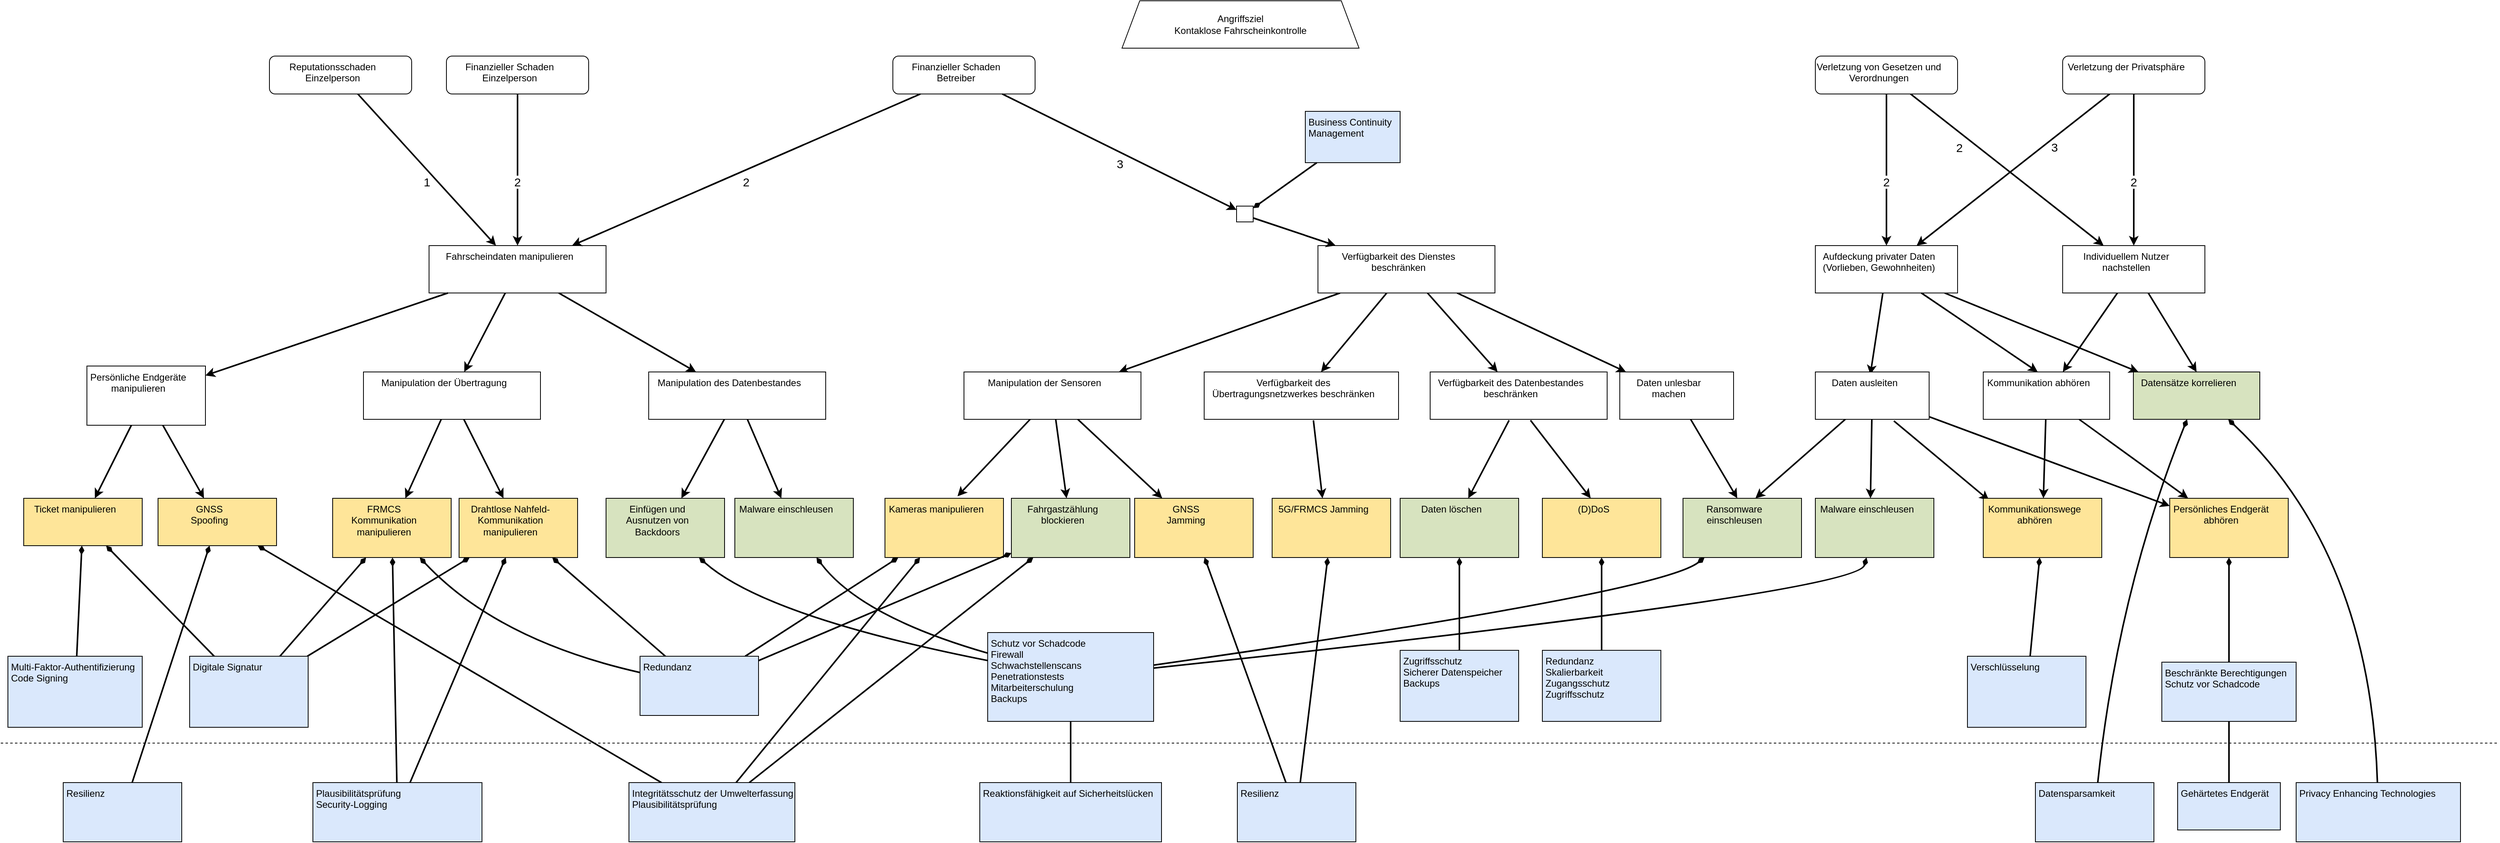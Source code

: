 <mxfile compressed="false" version="19.0.2" type="device">
  <diagram id="nNk9Rbr8bsMw7TYfAZ3T" name="Page-1">
    <mxGraphModel dx="1185" dy="714" grid="1" gridSize="10" guides="1" tooltips="1" connect="1" arrows="1" fold="1" page="1" pageScale="1" pageWidth="850" pageHeight="1100" math="0" shadow="0">
      <root>
        <object tooltip="" id="0">
          <ag_global_attributes>
            <ag_global_attribute name="Resources" value="" iconName="hammer" min="0" max="5" />
            <ag_global_attribute name="Knowledge" value="" iconName="lightbulb" min="0" max="5" />
            <ag_global_attribute name="Location" value="" iconName="map_pin_ellipse" min="0" max="1" />
            <ag_global_attribute name="Impact" value="" iconName="flame" min="0" max="5" />
          </ag_global_attributes>
          <ag_attributes />
          <ag_computed_attributes />
          <ag_aggregation_functions>
            <ag_aggregation_function name="default" id="6b1d22791hih8" default="activity_w;link" fn="function (collection) { &#xa;    var result = null; &#xa;    if (collection.childAttributes.length == 1) { &#xa;        result = collection.childAttributes[0].attributes;&#xa;        result._marking = collection.childAttributes[0].id;&#xa;    } else { &#xa;        var candidates = []; &#xa;        var worstValue = 0; &#xa;        collection.childAttributes.forEach(function(child) { &#xa;            var value = parseInt(child.computedAttribute); &#xa;            if (value &gt; worstValue) { &#xa;                worstValue = value; &#xa;                candidates = []; &#xa;                candidates.push(child); &#xa;            } else if (value == worstValue) { &#xa;                candidates.push(child); &#xa;            } &#xa;        }); &#xa;        var tiebreaker = function(candidates, name, max) { &#xa;            var min_value = max; &#xa;            candidates.forEach(function(node) { &#xa;                min_value = Math.min(min_value, node.attributes[name]); &#xa;            }); &#xa;            result = []; &#xa;            candidates.forEach(function(node) { &#xa;                if (node.attributes[name] == min_value) { &#xa;                    result.push(node); &#xa;                } &#xa;            }); &#xa;            return result; &#xa;        }; &#xa;        if (candidates.length &gt; 1) { &#xa;            candidates = tiebreaker(candidates, &quot;Resources&quot;, collection.globalAttributes[&quot;Resources&quot;].max); &#xa;            if (candidates.length &gt; 1) { &#xa;                candidates = tiebreaker(candidates, &quot;Knowledge&quot;, collection.globalAttributes[&quot;Knowledge&quot;].max); &#xa;            } &#xa;        } &#xa;        result = candidates[0].attributes;&#xa;        result._marking = candidates[0].id;&#xa;    } &#xa;    return result; &#xa;}" />
            <ag_aggregation_function name="AND" id="gf0d4f199018" default="and" fn="function (collection) { &#xa;    var result = {}; &#xa;    var ids = [];&#xa;    collection.childAttributes.forEach(function(child) { &#xa;    for (var attribute in child.attributes) { &#xa;            if (attribute in result) { &#xa;                result[attribute] += parseInt(child.attributes[attribute]); &#xa;            } else { &#xa;                result[attribute] = parseInt(child.attributes[attribute]); &#xa;            } &#xa;        }&#xa;        ids.push(child.id);&#xa;    }); &#xa;    for (var attribute in result) { &#xa;        if (attribute in collection.globalAttributes) { &#xa;            result[attribute] = Math.min(collection.globalAttributes[attribute].max, result[attribute]); &#xa;        } &#xa;    }&#xa;    result._marking = ids.join(&quot;;&quot;);&#xa;    return result; &#xa;}" />
            <ag_aggregation_function name="Security Control" id="73f575i0ghij5" default="activity_g;activity_y" fn="function (collection) { &#xa;    var result = {}; &#xa;    for (var attribute in collection.localAttributes) { &#xa;        result[attribute] = parseInt(collection.localAttributes[attribute]); &#xa;    } &#xa;    collection.childAttributes.forEach(function(child) { &#xa;        for (var attribute in child.attributes) { &#xa;            if (attribute in collection.globalAttributes) { &#xa;                if (attribute in result) { &#xa;                    result[attribute] += parseInt(child.attributes[attribute]); &#xa;                } &#xa;            } &#xa;        } &#xa;    }); &#xa;    for (var attribute in result) { &#xa;        if (attribute in collection.globalAttributes) { &#xa;            result[attribute] = Math.min(collection.globalAttributes[attribute].max, result[attribute]); &#xa;        } &#xa;    } &#xa;    return result; &#xa;}" />
            <ag_aggregation_function name="Risk" id="egf49jfgj408" default="consequence" fn="function (collection) {  &#xa;    var maxRisk = &quot;L&quot;; &#xa;    var matrix = [ &#xa;        [&quot;L&quot;, &quot;L&quot;, &quot;L&quot;, &quot;L&quot;, &quot;L&quot;], &#xa;        [&quot;L&quot;, &quot;L&quot;, &quot;M&quot;, &quot;M&quot;, &quot;M&quot;], &#xa;        [&quot;L&quot;, &quot;M&quot;, &quot;M&quot;, &quot;S&quot;, &quot;S&quot;], &#xa;        [&quot;L&quot;, &quot;M&quot;, &quot;S&quot;, &quot;V&quot;, &quot;V&quot;], &#xa;        [&quot;L&quot;, &quot;M&quot;, &quot;S&quot;, &quot;V&quot;, &quot;V&quot;], &#xa;    ];&#xa;    var updatedImpacts = [];&#xa;    var ids = [];&#xa; &#xa;    var compareRisk = function(risk1, risk2) { &#xa;        /*&#xa;        * Returns:&#xa;        *  - Null: if one of the parameters is not a character representing a risk&#xa;        *  - Negativ integer: if risk1 &lt; risk2&#xa;        *  - Zero: if risks are equal&#xa;        *  - Positive integer: if risk1 &gt; risk2&#xa;        */&#xa;        var values = [&quot;L&quot;, &quot;M&quot;, &quot;S&quot;, &quot;V&quot;]; &#xa;        var index_risk1 = values.indexOf(risk1); &#xa;        var index_risk2 = values.indexOf(risk2); &#xa; &#xa;        if (index_risk1 == -1 || index_risk2 == -1) { &#xa;            return null; &#xa;        } &#xa;        return index_risk1 - index_risk2; &#xa; &#xa;    } &#xa;     &#xa;    collection.childAttributes.forEach(function(child) {  &#xa;        var impact = 1;  &#xa;        if (child.edgeWeight !== null) {  &#xa;            impact = parseInt(child.edgeWeight);  &#xa;        }&#xa;        var _impact = parseInt(child.attributes._impact) || 0;&#xa;        impact = Math.max(impact - _impact, 1);&#xa;        updatedImpacts.push(child.id + &#39;:&#39; + impact);&#xa;        var af = parseInt(child.computedAttribute) || parseInt(child.attributes._af);&#xa;        risk = matrix[af - 1][impact - 1];&#xa;        result = compareRisk(risk, maxRisk);&#xa;        if (result &gt; 0) { &#xa;            maxRisk = risk;&#xa;            ids = [child.id];&#xa;        } else if (result == 0){&#xa;            ids.push(child.id);&#xa;        }&#xa;    });  &#xa;  &#xa;    var result = {&#39;_risk&#39;: maxRisk, &quot;_marking&quot;: ids.join(&quot;;&quot;)};&#xa;    if (updatedImpacts.length &gt; 0) {&#xa;        result._weight = updatedImpacts.join(&#39;;&#39;);&#xa;    }&#xa;    return result;&#xa;}" />
            <ag_aggregation_function name="Impact" id="397423adceb0f" default="" fn="function(collection) {&#xa;    var impact = 0;&#xa;    var result = {}&#xa;    &#xa;    collection.childAttributes.forEach(function(child) {&#xa;        if (&quot;Impact&quot; in child.attributes) {&#xa;            impact += parseInt(child.attributes[&quot;Impact&quot;]);&#xa;        } else if (&quot;Resources&quot; in child.attributes &amp;&amp; &quot;Knowledge&quot; in child.attributes &amp;&amp; &quot;Location&quot; in child.attributes) {&#xa;            result._af = child.computedAttribute&#xa;            result._marking = child.id;&#xa;        }&#xa;    });&#xa;    result._impact = Math.min(impact, collection.globalAttributes[&quot;Impact&quot;].max);&#xa;    &#xa;    return result;&#xa;}" />
          </ag_aggregation_functions>
          <ag_computed_attributes_functions>
            <ag_computed_attributes_function name="default" id="dbg60ff69g9a" default="activity_w;activity_g;activity_y" fn="function (collection) { &#xa;    var colorMatrix = {&#xa;        5: {&quot;fillColor&quot;: &quot;#cc0000&quot;, &quot;fontColor&quot;: &quot;#ffffff&quot;},&#xa;        4: {&quot;fillColor&quot;: &quot;#ff4000&quot;, &quot;fontColor&quot;: &quot;#ffffff&quot;},&#xa;        3: {&quot;fillColor&quot;: &quot;#ffdd00&quot;, &quot;fontColor&quot;: &quot;#000000&quot;},&#xa;        2: {&quot;fillColor&quot;: &quot;#d4ff00&quot;, &quot;fontColor&quot;: &quot;#000000&quot;},&#xa;        1: {&quot;fillColor&quot;: &quot;#40ff00&quot;, &quot;fontColor&quot;: &quot;#000000&quot;}&#xa;    }&#xa;    var matrix = [ &#xa;        [5, 5, 4, 3, 2], &#xa;        [5, 4, 4, 3, 2], &#xa;        [5, 4, 4, 3, 2], &#xa;        [4, 3, 3, 2, 1], &#xa;        [3, 2, 2, 1, 1], &#xa;    ];&#xa;    var result = {};&#xa;    &#xa;    if (&quot;Knowledge&quot; in collection.cellAttributes &amp;&amp; &quot;Resources&quot; in collection.cellAttributes) {&#xa;        var knowledgeIndex = parseInt(collection.cellAttributes[&quot;Knowledge&quot;]) - 1; &#xa;        var resourcesIndex = parseInt(collection.cellAttributes[&quot;Resources&quot;]) - 1;&#xa;        &#xa;        var value = Math.min(5, &#xa;            Math.max(collection.globalAttributes[&quot;Location&quot;].max, &#xa;                Math.max( matrix[knowledgeIndex][resourcesIndex] - parseInt(collection.cellAttributes[&quot;Location&quot;])) &#xa;            ));&#xa;        result = colorMatrix[value] || result;&#xa;        result[&quot;value&quot;] = value;&#xa;    }&#xa;    &#xa;    return result;&#xa;}" />
            <ag_computed_attributes_function name="Risk" id="6c831697g9i0a" default="" fn="function(collection){&#xa;    var riskMatrix = {&#xa;        &quot;V&quot;: {&quot;fillColor&quot;: &quot;#cc0000&quot;, &quot;fontColor&quot;: &quot;#ffffff&quot;},&#xa;        &quot;S&quot;: {&quot;fillColor&quot;: &quot;#ff4000&quot;, &quot;fontColor&quot;: &quot;#ffffff&quot;},&#xa;        &quot;M&quot;: {&quot;fillColor&quot;: &quot;#ffdd00&quot;, &quot;fontColor&quot;: &quot;#000000&quot;},&#xa;        &quot;L&quot;: {&quot;fillColor&quot;: &quot;#40ff00&quot;, &quot;fontColor&quot;: &quot;#000000&quot;},&#xa;    };&#xa;    var result = {};&#xa;    &#xa;    if (&quot;_risk&quot; in collection.cellAttributes) {&#xa;        var risk = collection.cellAttributes[&quot;_risk&quot;];&#xa;        result = riskMatrix[risk] || result;&#xa;        result[&quot;value&quot;] = risk;&#xa;    }&#xa;    &#xa;    return result; &#xa;}" />
          </ag_computed_attributes_functions>
          <mxCell />
        </object>
        <object id="1">
          <ag_attributes />
          <ag_computed_attributes />
          <mxCell parent="0" />
        </object>
        <object label="Finanzieller Schaden Einzelperson" id="Czi3FkVOIS_JeKucCBtk-2">
          <ag_attributes _risk="L" _marking="Czi3FkVOIS_JeKucCBtk-7" _weight="Czi3FkVOIS_JeKucCBtk-7:2" />
          <ag_computed_attributes fillColor="#40ff00" fontColor="#000000" value="L" />
          <ag_computed_attributes_function_reference ag_computed_attributes_function_reference="6c831697g9i0a" />
          <ag_aggregation_function_reference ag_aggregation_function_reference="egf49jfgj408" />
          <mxCell style="verticalAlign=top;align=center;fillColor=#FFFFFF;gradientColor=none;labelBackgroundColor=none;rounded=1;whiteSpace=wrap;shape=attackgraphs.node;spacingRight=20;" parent="1" vertex="1">
            <mxGeometry x="745" y="80" width="180" height="48" as="geometry" />
          </mxCell>
        </object>
        <object label="2" id="jm9SPHePHSSqHUqD5Rmr-9">
          <ag_attributes />
          <ag_computed_attributes />
          <mxCell style="edgeStyle=none;rounded=0;orthogonalLoop=1;jettySize=auto;endFill=1;startSize=6;endSize=6;strokeWidth=2;verticalAlign=top;spacingRight=0;fontSize=15;strokeColor=#000000;" parent="1" source="Czi3FkVOIS_JeKucCBtk-3" target="Czi3FkVOIS_JeKucCBtk-8" edge="1">
            <mxGeometry relative="1" as="geometry" />
          </mxCell>
        </object>
        <object label="2" id="jm9SPHePHSSqHUqD5Rmr-10">
          <ag_attributes />
          <ag_computed_attributes />
          <mxCell style="edgeStyle=none;rounded=0;orthogonalLoop=1;jettySize=auto;endFill=1;startSize=6;endSize=6;strokeWidth=2;verticalAlign=top;spacingRight=0;fontSize=15;strokeColor=#000000;" parent="1" source="Czi3FkVOIS_JeKucCBtk-3" target="Czi3FkVOIS_JeKucCBtk-9" edge="1">
            <mxGeometry x="-0.48" y="-3" relative="1" as="geometry">
              <mxPoint as="offset" />
            </mxGeometry>
          </mxCell>
        </object>
        <object label="Verletzung von Gesetzen und Verordnungen" id="Czi3FkVOIS_JeKucCBtk-3">
          <ag_attributes _risk="L" _marking="Czi3FkVOIS_JeKucCBtk-8;Czi3FkVOIS_JeKucCBtk-9" _weight="Czi3FkVOIS_JeKucCBtk-8:2;Czi3FkVOIS_JeKucCBtk-9:2" />
          <ag_computed_attributes fillColor="#40ff00" fontColor="#000000" value="L" />
          <ag_computed_attributes_function_reference ag_computed_attributes_function_reference="6c831697g9i0a" />
          <ag_aggregation_function_reference ag_aggregation_function_reference="egf49jfgj408" />
          <mxCell style="verticalAlign=top;align=center;fillColor=#FFFFFF;gradientColor=none;labelBackgroundColor=none;rounded=1;whiteSpace=wrap;shape=attackgraphs.node;spacingRight=20;" parent="1" vertex="1">
            <mxGeometry x="2477.5" y="80" width="180" height="48" as="geometry" />
          </mxCell>
        </object>
        <object label="Finanzieller Schaden&#xa;Betreiber" id="Czi3FkVOIS_JeKucCBtk-4">
          <ag_attributes _risk="L" _marking="Czi3FkVOIS_JeKucCBtk-7;6k28bXPKPwUyEk45xCLn-45" _weight="Czi3FkVOIS_JeKucCBtk-7:2;6k28bXPKPwUyEk45xCLn-45:1" />
          <ag_computed_attributes fillColor="#40ff00" fontColor="#000000" value="L" />
          <ag_computed_attributes_function_reference ag_computed_attributes_function_reference="6c831697g9i0a" />
          <ag_aggregation_function_reference ag_aggregation_function_reference="egf49jfgj408" />
          <mxCell style="verticalAlign=top;align=center;fillColor=#FFFFFF;gradientColor=none;labelBackgroundColor=none;rounded=1;whiteSpace=wrap;shape=attackgraphs.node;spacingRight=20;" parent="1" vertex="1">
            <mxGeometry x="1310" y="80" width="180" height="48" as="geometry" />
          </mxCell>
        </object>
        <object label="Reputationsschaden Einzelperson" id="Czi3FkVOIS_JeKucCBtk-5">
          <ag_attributes _risk="L" _marking="Czi3FkVOIS_JeKucCBtk-7" _weight="Czi3FkVOIS_JeKucCBtk-7:1" />
          <ag_computed_attributes fillColor="#40ff00" fontColor="#000000" value="L" />
          <ag_computed_attributes_function_reference ag_computed_attributes_function_reference="6c831697g9i0a" />
          <ag_aggregation_function_reference ag_aggregation_function_reference="egf49jfgj408" />
          <mxCell style="verticalAlign=top;align=center;fillColor=#FFFFFF;gradientColor=none;labelBackgroundColor=none;rounded=1;whiteSpace=wrap;shape=attackgraphs.node;spacingRight=20;" parent="1" vertex="1">
            <mxGeometry x="521" y="80" width="180" height="48" as="geometry" />
          </mxCell>
        </object>
        <object label="Fahrscheindaten manipulieren" Resources="" Knowledge="" Location="" id="Czi3FkVOIS_JeKucCBtk-7">
          <ag_attributes label="NaN" Resources="4" Knowledge="5" Location="0" _marking="Czi3FkVOIS_JeKucCBtk-105" />
          <ag_computed_attributes fillColor="#40ff00" fontColor="#000000" value="1" />
          <ag_computed_attributes_function_reference ag_computed_attributes_function_reference="dbg60ff69g9a" />
          <ag_aggregation_function_reference ag_aggregation_function_reference="6b1d22791hih8" />
          <mxCell style="verticalAlign=top;align=center;fillColor=#FFFFFF;gradientColor=none;labelBackgroundColor=none;rounded=0;whiteSpace=wrap;shape=attackgraphs.node;spacingRight=20;" parent="1" vertex="1">
            <mxGeometry x="723" y="320" width="224" height="60" as="geometry" />
          </mxCell>
        </object>
        <object id="jm9SPHePHSSqHUqD5Rmr-5">
          <ag_attributes />
          <ag_computed_attributes />
          <mxCell style="edgeStyle=none;rounded=0;orthogonalLoop=1;jettySize=auto;endFill=1;startSize=6;endSize=6;strokeWidth=2;verticalAlign=top;spacingRight=20;strokeColor=#000000;" parent="1" source="Czi3FkVOIS_JeKucCBtk-8" target="Czi3FkVOIS_JeKucCBtk-23" edge="1">
            <mxGeometry relative="1" as="geometry" />
          </mxCell>
        </object>
        <object id="jm9SPHePHSSqHUqD5Rmr-12">
          <ag_attributes />
          <ag_computed_attributes />
          <mxCell style="edgeStyle=none;rounded=0;orthogonalLoop=1;jettySize=auto;entryX=0.483;entryY=0.057;entryDx=0;entryDy=0;entryPerimeter=0;endFill=1;startSize=6;endSize=6;strokeWidth=2;verticalAlign=top;spacingRight=20;strokeColor=#000000;" parent="1" source="Czi3FkVOIS_JeKucCBtk-8" target="Czi3FkVOIS_JeKucCBtk-26" edge="1">
            <mxGeometry relative="1" as="geometry" />
          </mxCell>
        </object>
        <object label="Aufdeckung privater Daten&#xa;(Vorlieben, Gewohnheiten)" Resources="" Knowledge="" Location="" id="Czi3FkVOIS_JeKucCBtk-8">
          <ag_attributes label="NaN" Resources="4" Knowledge="4" Location="1" _marking="Czi3FkVOIS_JeKucCBtk-26" />
          <ag_computed_attributes fillColor="#40ff00" fontColor="#000000" value="1" />
          <ag_computed_attributes_function_reference ag_computed_attributes_function_reference="dbg60ff69g9a" />
          <ag_aggregation_function_reference ag_aggregation_function_reference="6b1d22791hih8" />
          <mxCell style="verticalAlign=top;align=center;fillColor=#FFFFFF;gradientColor=none;labelBackgroundColor=none;rounded=0;whiteSpace=wrap;shape=attackgraphs.node;spacingRight=20;" parent="1" vertex="1">
            <mxGeometry x="2477.5" y="320" width="180" height="60" as="geometry" />
          </mxCell>
        </object>
        <object id="jm9SPHePHSSqHUqD5Rmr-6">
          <ag_attributes />
          <ag_computed_attributes />
          <mxCell style="edgeStyle=none;rounded=0;orthogonalLoop=1;jettySize=auto;endFill=1;startSize=6;endSize=6;strokeWidth=2;verticalAlign=top;spacingRight=20;strokeColor=#000000;" parent="1" source="Czi3FkVOIS_JeKucCBtk-9" target="Czi3FkVOIS_JeKucCBtk-21" edge="1">
            <mxGeometry relative="1" as="geometry" />
          </mxCell>
        </object>
        <object label="Individuellem Nutzer nachstellen" Resources="" Knowledge="" Location="" id="Czi3FkVOIS_JeKucCBtk-9">
          <ag_attributes label="NaN" Resources="4" Knowledge="4" Location="1" _marking="Czi3FkVOIS_JeKucCBtk-21" />
          <ag_computed_attributes fillColor="#40ff00" fontColor="#000000" value="1" />
          <ag_computed_attributes_function_reference ag_computed_attributes_function_reference="dbg60ff69g9a" />
          <ag_aggregation_function_reference ag_aggregation_function_reference="6b1d22791hih8" />
          <mxCell style="verticalAlign=top;align=center;fillColor=#FFFFFF;gradientColor=none;labelBackgroundColor=none;rounded=0;whiteSpace=wrap;shape=attackgraphs.node;spacingRight=20;" parent="1" vertex="1">
            <mxGeometry x="2790.5" y="320" width="180" height="60" as="geometry" />
          </mxCell>
        </object>
        <object label="2" id="Czi3FkVOIS_JeKucCBtk-13">
          <ag_attributes />
          <ag_computed_attributes />
          <mxCell style="endArrow=classic;rounded=0;spacingTop=0;spacingLeft=0;spacingBottom=0;spacingRight=0;endFill=1;endSize=6;startSize=6;strokeWidth=2;verticalAlign=top;fontSize=15;strokeColor=#000000;" parent="1" source="Czi3FkVOIS_JeKucCBtk-4" target="Czi3FkVOIS_JeKucCBtk-7" edge="1">
            <mxGeometry width="50" height="50" relative="1" as="geometry">
              <mxPoint x="2463.2" y="360" as="sourcePoint" />
              <mxPoint x="1976.8" y="208.0" as="targetPoint" />
            </mxGeometry>
          </mxCell>
        </object>
        <object label="2" id="Czi3FkVOIS_JeKucCBtk-14">
          <ag_attributes />
          <ag_computed_attributes />
          <mxCell style="endArrow=classic;rounded=0;spacingTop=0;spacingLeft=0;spacingBottom=0;spacingRight=0;endFill=1;endSize=6;startSize=6;strokeWidth=2;verticalAlign=top;fontSize=15;strokeColor=#000000;" parent="1" source="Czi3FkVOIS_JeKucCBtk-2" target="Czi3FkVOIS_JeKucCBtk-7" edge="1">
            <mxGeometry width="50" height="50" relative="1" as="geometry">
              <mxPoint x="2268.76" y="360" as="sourcePoint" />
              <mxPoint x="2495.24" y="208.0" as="targetPoint" />
            </mxGeometry>
          </mxCell>
        </object>
        <object id="jm9SPHePHSSqHUqD5Rmr-1">
          <ag_attributes />
          <ag_computed_attributes />
          <mxCell style="edgeStyle=none;rounded=0;orthogonalLoop=1;jettySize=auto;endFill=1;startSize=6;endSize=6;strokeWidth=2;verticalAlign=top;spacingRight=20;strokeColor=#000000;" parent="1" source="Czi3FkVOIS_JeKucCBtk-16" target="Czi3FkVOIS_JeKucCBtk-138" edge="1">
            <mxGeometry relative="1" as="geometry" />
          </mxCell>
        </object>
        <object id="jm9SPHePHSSqHUqD5Rmr-2">
          <ag_attributes />
          <ag_computed_attributes />
          <mxCell style="edgeStyle=none;rounded=0;orthogonalLoop=1;jettySize=auto;endFill=1;startSize=6;endSize=6;strokeWidth=2;verticalAlign=top;spacingRight=20;strokeColor=#000000;" parent="1" source="Czi3FkVOIS_JeKucCBtk-16" target="Czi3FkVOIS_JeKucCBtk-94" edge="1">
            <mxGeometry relative="1" as="geometry" />
          </mxCell>
        </object>
        <object id="jm9SPHePHSSqHUqD5Rmr-3">
          <ag_attributes />
          <ag_computed_attributes />
          <mxCell style="edgeStyle=none;rounded=0;orthogonalLoop=1;jettySize=auto;endFill=1;startSize=6;endSize=6;strokeWidth=2;verticalAlign=top;spacingRight=20;strokeColor=#000000;" parent="1" source="Czi3FkVOIS_JeKucCBtk-16" target="Czi3FkVOIS_JeKucCBtk-79" edge="1">
            <mxGeometry relative="1" as="geometry" />
          </mxCell>
        </object>
        <object id="jm9SPHePHSSqHUqD5Rmr-4">
          <ag_attributes />
          <ag_computed_attributes />
          <mxCell style="edgeStyle=none;rounded=0;orthogonalLoop=1;jettySize=auto;endFill=1;startSize=6;endSize=6;strokeWidth=2;verticalAlign=top;spacingRight=20;strokeColor=#000000;" parent="1" source="Czi3FkVOIS_JeKucCBtk-16" target="Czi3FkVOIS_JeKucCBtk-25" edge="1">
            <mxGeometry relative="1" as="geometry" />
          </mxCell>
        </object>
        <object label="Verfügbarkeit des Dienstes beschränken" Resources="" Knowledge="" Location="" id="Czi3FkVOIS_JeKucCBtk-16">
          <ag_attributes label="NaN" Resources="5" Knowledge="3" Location="0" _marking="Czi3FkVOIS_JeKucCBtk-79" />
          <ag_computed_attributes fillColor="#d4ff00" fontColor="#000000" value="2" />
          <ag_computed_attributes_function_reference ag_computed_attributes_function_reference="dbg60ff69g9a" />
          <ag_aggregation_function_reference ag_aggregation_function_reference="6b1d22791hih8" />
          <mxCell style="verticalAlign=top;align=center;fillColor=#FFFFFF;gradientColor=none;labelBackgroundColor=none;rounded=0;whiteSpace=wrap;shape=attackgraphs.node;spacingRight=20;" parent="1" vertex="1">
            <mxGeometry x="1848" y="320" width="224" height="60" as="geometry" />
          </mxCell>
        </object>
        <object label="3" id="Czi3FkVOIS_JeKucCBtk-17">
          <ag_attributes />
          <ag_computed_attributes />
          <mxCell style="html=1;endArrow=classic;rounded=0;spacingTop=0;spacingLeft=0;spacingBottom=0;spacingRight=0;endFill=1;endSize=6;startSize=6;strokeWidth=2;verticalAlign=top;fontSize=15;strokeColor=#000000;" parent="1" source="Czi3FkVOIS_JeKucCBtk-4" target="6k28bXPKPwUyEk45xCLn-45" edge="1">
            <mxGeometry width="50" height="50" relative="1" as="geometry">
              <mxPoint x="2166.7" y="320" as="sourcePoint" />
              <mxPoint x="2375.3" y="208" as="targetPoint" />
            </mxGeometry>
          </mxCell>
        </object>
        <object label="1" id="Czi3FkVOIS_JeKucCBtk-20">
          <ag_attributes />
          <ag_computed_attributes />
          <mxCell style="endArrow=classic;rounded=0;spacingTop=0;spacingLeft=0;spacingBottom=0;spacingRight=0;endFill=1;endSize=6;startSize=6;strokeWidth=2;verticalAlign=top;fontSize=15;strokeColor=#000000;" parent="1" source="Czi3FkVOIS_JeKucCBtk-5" target="Czi3FkVOIS_JeKucCBtk-7" edge="1">
            <mxGeometry width="50" height="50" relative="1" as="geometry">
              <mxPoint x="2853.5" y="320" as="sourcePoint" />
              <mxPoint x="2818.5" y="208" as="targetPoint" />
            </mxGeometry>
          </mxCell>
        </object>
        <object label="Kommunikation abhören" Resources="" Knowledge="" Location="" id="Czi3FkVOIS_JeKucCBtk-21">
          <ag_attributes label="NaN" Resources="4" Knowledge="4" Location="1" _marking="Czi3FkVOIS_JeKucCBtk-22" />
          <ag_computed_attributes fillColor="#40ff00" fontColor="#000000" value="1" />
          <ag_computed_attributes_function_reference ag_computed_attributes_function_reference="dbg60ff69g9a" />
          <ag_aggregation_function_reference ag_aggregation_function_reference="6b1d22791hih8" />
          <mxCell style="verticalAlign=top;align=center;fillColor=#FFFFFF;gradientColor=none;labelBackgroundColor=none;rounded=0;whiteSpace=wrap;shape=attackgraphs.node;spacingRight=20;" parent="1" vertex="1">
            <mxGeometry x="2690" y="480" width="160" height="60" as="geometry" />
          </mxCell>
        </object>
        <object id="DnPNwphCSTHKcsrJFPOQ-10">
          <ag_attributes />
          <ag_computed_attributes />
          <mxCell style="edgeStyle=none;shape=connector;rounded=0;orthogonalLoop=1;jettySize=auto;html=1;labelBackgroundColor=default;strokeColor=#000000;strokeWidth=2;fontFamily=Helvetica;fontSize=11;fontColor=default;startArrow=diamondThin;startFill=1;endArrow=none;endFill=0;" parent="1" source="Czi3FkVOIS_JeKucCBtk-22" target="DnPNwphCSTHKcsrJFPOQ-9" edge="1">
            <mxGeometry relative="1" as="geometry" />
          </mxCell>
        </object>
        <object label="Persönliches Endgerät abhören" Resources="2" Knowledge="2" Location="0" id="Czi3FkVOIS_JeKucCBtk-22">
          <ag_attributes label="NaN" Resources="4" Knowledge="4" Location="1" />
          <ag_computed_attributes fillColor="#40ff00" fontColor="#000000" value="1" />
          <ag_computed_attributes_function_reference ag_computed_attributes_function_reference="dbg60ff69g9a" />
          <ag_aggregation_function_reference ag_aggregation_function_reference="73f575i0ghij5" />
          <mxCell style="verticalAlign=top;align=center;fillColor=#fee599;gradientColor=none;labelBackgroundColor=none;rounded=0;whiteSpace=wrap;shape=attackgraphs.node;spacingRight=20;" parent="1" vertex="1">
            <mxGeometry x="2926" y="640" width="150" height="75" as="geometry" />
          </mxCell>
        </object>
        <object id="6k28bXPKPwUyEk45xCLn-15">
          <ag_attributes />
          <ag_computed_attributes />
          <mxCell style="edgeStyle=none;orthogonalLoop=1;jettySize=auto;html=1;strokeWidth=2;startArrow=diamondThin;startFill=1;endArrow=none;endFill=0;strokeColor=#000000;curved=1;" parent="1" source="Czi3FkVOIS_JeKucCBtk-23" target="hBg2pZH1YuUEVgYuRoB0-1" edge="1">
            <mxGeometry relative="1" as="geometry">
              <mxPoint x="2860" y="980" as="targetPoint" />
              <Array as="points">
                <mxPoint x="2860" y="760" />
              </Array>
            </mxGeometry>
          </mxCell>
        </object>
        <object id="6k28bXPKPwUyEk45xCLn-16">
          <ag_attributes />
          <ag_computed_attributes />
          <mxCell style="edgeStyle=none;orthogonalLoop=1;jettySize=auto;html=1;strokeWidth=2;startArrow=diamondThin;startFill=1;endArrow=none;endFill=0;exitX=0.75;exitY=1;exitDx=0;exitDy=0;strokeColor=#000000;curved=1;" parent="1" source="Czi3FkVOIS_JeKucCBtk-23" target="6k28bXPKPwUyEk45xCLn-12" edge="1">
            <mxGeometry relative="1" as="geometry">
              <Array as="points">
                <mxPoint x="3180" y="710" />
              </Array>
            </mxGeometry>
          </mxCell>
        </object>
        <object label="Datensätze korrelieren" Resources="1" Knowledge="2" Location="0" id="Czi3FkVOIS_JeKucCBtk-23">
          <ag_attributes label="NaN" Resources="4" Knowledge="5" Location="0" />
          <ag_computed_attributes fillColor="#40ff00" fontColor="#000000" value="1" />
          <ag_computed_attributes_function_reference ag_computed_attributes_function_reference="dbg60ff69g9a" />
          <ag_aggregation_function_reference ag_aggregation_function_reference="73f575i0ghij5" />
          <mxCell style="verticalAlign=top;align=center;fillColor=#d7e3bf;gradientColor=none;labelBackgroundColor=none;rounded=0;whiteSpace=wrap;shape=attackgraphs.node;spacingRight=20;" parent="1" vertex="1">
            <mxGeometry x="2880" y="480" width="160" height="60" as="geometry" />
          </mxCell>
        </object>
        <object id="6k28bXPKPwUyEk45xCLn-23">
          <ag_attributes />
          <ag_computed_attributes />
          <mxCell style="edgeStyle=none;orthogonalLoop=1;jettySize=auto;html=1;strokeWidth=2;startArrow=diamondThin;startFill=1;endArrow=none;endFill=0;strokeColor=#000000;curved=1;" parent="1" source="Czi3FkVOIS_JeKucCBtk-24" target="6k28bXPKPwUyEk45xCLn-9" edge="1">
            <mxGeometry relative="1" as="geometry">
              <Array as="points">
                <mxPoint x="2280" y="760" />
              </Array>
            </mxGeometry>
          </mxCell>
        </object>
        <object label="Ransomware einschleusen" Resources="2" Knowledge="3" Location="0" id="Czi3FkVOIS_JeKucCBtk-24">
          <ag_attributes label="NaN" Resources="4" Knowledge="5" Location="0" />
          <ag_computed_attributes fillColor="#40ff00" fontColor="#000000" value="1" />
          <ag_computed_attributes_function_reference ag_computed_attributes_function_reference="dbg60ff69g9a" />
          <ag_aggregation_function_reference ag_aggregation_function_reference="73f575i0ghij5" />
          <mxCell style="verticalAlign=top;align=center;fillColor=#d7e3bf;gradientColor=none;labelBackgroundColor=none;rounded=0;whiteSpace=wrap;shape=attackgraphs.node;spacingRight=20;" parent="1" vertex="1">
            <mxGeometry x="2310" y="640" width="150" height="75" as="geometry" />
          </mxCell>
        </object>
        <object label="Daten unlesbar machen" Resources="" Knowledge="" Location="" id="Czi3FkVOIS_JeKucCBtk-25">
          <ag_attributes label="NaN" Resources="4" Knowledge="5" Location="0" _marking="Czi3FkVOIS_JeKucCBtk-24" />
          <ag_computed_attributes fillColor="#40ff00" fontColor="#000000" value="1" />
          <ag_computed_attributes_function_reference ag_computed_attributes_function_reference="dbg60ff69g9a" />
          <ag_aggregation_function_reference ag_aggregation_function_reference="6b1d22791hih8" />
          <mxCell style="verticalAlign=top;align=center;fillColor=#FFFFFF;gradientColor=none;labelBackgroundColor=none;rounded=0;whiteSpace=wrap;shape=attackgraphs.node;spacingRight=20;" parent="1" vertex="1">
            <mxGeometry x="2230" y="480" width="144" height="60" as="geometry" />
          </mxCell>
        </object>
        <object label="Daten ausleiten" Resources="" Knowledge="" Location="" id="Czi3FkVOIS_JeKucCBtk-26">
          <ag_attributes label="NaN" Resources="4" Knowledge="4" Location="1" _marking="Czi3FkVOIS_JeKucCBtk-22" />
          <ag_computed_attributes fillColor="#40ff00" fontColor="#000000" value="1" />
          <ag_computed_attributes_function_reference ag_computed_attributes_function_reference="dbg60ff69g9a" />
          <ag_aggregation_function_reference ag_aggregation_function_reference="6b1d22791hih8" />
          <mxCell style="verticalAlign=top;align=center;fillColor=#FFFFFF;gradientColor=none;labelBackgroundColor=none;rounded=0;whiteSpace=wrap;shape=attackgraphs.node;spacingRight=20;" parent="1" vertex="1">
            <mxGeometry x="2477.5" y="480" width="144" height="60" as="geometry" />
          </mxCell>
        </object>
        <object id="6k28bXPKPwUyEk45xCLn-24">
          <ag_attributes />
          <ag_computed_attributes />
          <mxCell style="edgeStyle=none;orthogonalLoop=1;jettySize=auto;html=1;strokeWidth=2;startArrow=diamondThin;startFill=1;endArrow=none;endFill=0;strokeColor=#000000;curved=1;" parent="1" source="Czi3FkVOIS_JeKucCBtk-28" target="6k28bXPKPwUyEk45xCLn-9" edge="1">
            <mxGeometry relative="1" as="geometry">
              <Array as="points">
                <mxPoint x="2530" y="760" />
              </Array>
            </mxGeometry>
          </mxCell>
        </object>
        <object label="Malware einschleusen" Resources="3" Knowledge="3" Location="0" id="Czi3FkVOIS_JeKucCBtk-28">
          <ag_attributes label="NaN" Resources="5" Knowledge="5" Location="0" />
          <ag_computed_attributes fillColor="#40ff00" fontColor="#000000" value="1" />
          <ag_computed_attributes_function_reference ag_computed_attributes_function_reference="dbg60ff69g9a" />
          <ag_aggregation_function_reference ag_aggregation_function_reference="73f575i0ghij5" />
          <mxCell style="verticalAlign=top;align=center;fillColor=#d7e3bf;gradientColor=none;labelBackgroundColor=none;rounded=0;whiteSpace=wrap;shape=attackgraphs.node;spacingRight=20;" parent="1" vertex="1">
            <mxGeometry x="2477.5" y="640" width="150" height="75" as="geometry" />
          </mxCell>
        </object>
        <object id="Czi3FkVOIS_JeKucCBtk-30">
          <ag_attributes />
          <ag_computed_attributes />
          <mxCell style="edgeStyle=none;startArrow=none;endArrow=classic;startSize=6;endSize=6;spacingTop=0;spacingBottom=0;spacingLeft=0;spacingRight=20;verticalAlign=top;labelBackgroundColor=#ffffff;rounded=0;entryX=0.5;entryY=0;entryDx=0;entryDy=0;entryPerimeter=0;endFill=1;strokeWidth=2;strokeColor=#000000;" parent="1" source="Czi3FkVOIS_JeKucCBtk-9" target="Czi3FkVOIS_JeKucCBtk-23" edge="1">
            <mxGeometry relative="1" as="geometry">
              <mxPoint as="offset" />
              <Array as="points" />
              <mxPoint x="2728" y="348" as="sourcePoint" />
            </mxGeometry>
          </mxCell>
        </object>
        <object label="" id="Czi3FkVOIS_JeKucCBtk-31">
          <ag_attributes />
          <ag_computed_attributes />
          <mxCell style="edgeStyle=none;startArrow=none;endArrow=classic;startSize=6;endSize=6;spacingTop=0;spacingBottom=0;spacingLeft=0;spacingRight=20;verticalAlign=top;labelBackgroundColor=#ffffff;rounded=0;align=center;entryX=0.465;entryY=0;entryDx=0;entryDy=0;entryPerimeter=0;endFill=1;strokeWidth=2;strokeColor=#000000;" parent="1" source="Czi3FkVOIS_JeKucCBtk-26" target="Czi3FkVOIS_JeKucCBtk-28" edge="1">
            <mxGeometry relative="1" as="geometry">
              <mxPoint x="-1" y="-1" as="offset" />
              <Array as="points" />
            </mxGeometry>
          </mxCell>
        </object>
        <object label="" id="Czi3FkVOIS_JeKucCBtk-34">
          <ag_attributes />
          <ag_computed_attributes />
          <mxCell style="edgeStyle=none;startArrow=none;endArrow=classic;startSize=6;endSize=6;spacingTop=0;spacingBottom=0;spacingLeft=0;spacingRight=20;verticalAlign=top;labelBackgroundColor=#ffffff;rounded=0;align=center;entryX=0.611;entryY=0;entryDx=0;entryDy=0;entryPerimeter=0;endFill=1;strokeWidth=2;strokeColor=#000000;" parent="1" source="Czi3FkVOIS_JeKucCBtk-26" target="Czi3FkVOIS_JeKucCBtk-24" edge="1">
            <mxGeometry relative="1" as="geometry">
              <mxPoint x="-1" as="offset" />
              <Array as="points" />
            </mxGeometry>
          </mxCell>
        </object>
        <object id="Czi3FkVOIS_JeKucCBtk-36">
          <ag_attributes />
          <ag_computed_attributes />
          <mxCell style="edgeStyle=none;startArrow=none;endArrow=classic;startSize=6;endSize=6;spacingTop=0;spacingBottom=0;spacingLeft=0;spacingRight=20;verticalAlign=top;labelBackgroundColor=#ffffff;rounded=0;entryX=0.458;entryY=0;entryDx=0;entryDy=0;entryPerimeter=0;endFill=1;strokeWidth=2;strokeColor=#000000;" parent="1" source="Czi3FkVOIS_JeKucCBtk-25" target="Czi3FkVOIS_JeKucCBtk-24" edge="1">
            <mxGeometry relative="1" as="geometry">
              <mxPoint x="-1" y="-1" as="offset" />
              <Array as="points" />
            </mxGeometry>
          </mxCell>
        </object>
        <object id="Czi3FkVOIS_JeKucCBtk-39">
          <ag_attributes />
          <ag_computed_attributes />
          <mxCell style="edgeStyle=none;startArrow=none;endArrow=classic;startSize=6;endSize=6;spacingTop=0;spacingBottom=0;spacingLeft=0;spacingRight=20;verticalAlign=top;labelBackgroundColor=#ffffff;rounded=0;entryX=0.431;entryY=0;entryDx=0;entryDy=0;entryPerimeter=0;endFill=1;strokeWidth=2;strokeColor=#000000;" parent="1" source="Czi3FkVOIS_JeKucCBtk-8" target="Czi3FkVOIS_JeKucCBtk-21" edge="1">
            <mxGeometry relative="1" as="geometry">
              <mxPoint x="-1" y="-1" as="offset" />
              <Array as="points" />
              <mxPoint x="2511.0" y="348" as="sourcePoint" />
            </mxGeometry>
          </mxCell>
        </object>
        <object label="" id="Czi3FkVOIS_JeKucCBtk-40">
          <ag_attributes />
          <ag_computed_attributes />
          <mxCell style="edgeStyle=none;startArrow=none;endArrow=classic;startSize=6;endSize=6;spacingTop=0;spacingBottom=0;spacingLeft=0;spacingRight=20;verticalAlign=top;labelBackgroundColor=#ffffff;rounded=0;align=center;endFill=1;strokeWidth=2;strokeColor=#000000;" parent="1" source="Czi3FkVOIS_JeKucCBtk-21" target="Czi3FkVOIS_JeKucCBtk-75" edge="1">
            <mxGeometry x="0.531" relative="1" as="geometry">
              <mxPoint as="offset" />
              <Array as="points" />
              <mxPoint x="2673" y="648" as="targetPoint" />
            </mxGeometry>
          </mxCell>
        </object>
        <object label="" id="Czi3FkVOIS_JeKucCBtk-41">
          <ag_attributes />
          <ag_computed_attributes />
          <mxCell style="edgeStyle=none;startArrow=none;endArrow=classic;startSize=6;endSize=6;spacingTop=0;spacingBottom=0;spacingLeft=0;spacingRight=20;verticalAlign=top;labelBackgroundColor=#ffffff;rounded=0;align=center;endFill=1;strokeWidth=2;strokeColor=#000000;" parent="1" source="Czi3FkVOIS_JeKucCBtk-21" target="Czi3FkVOIS_JeKucCBtk-22" edge="1">
            <mxGeometry relative="1" as="geometry">
              <mxPoint as="offset" />
              <Array as="points" />
            </mxGeometry>
          </mxCell>
        </object>
        <object label="" id="Czi3FkVOIS_JeKucCBtk-45">
          <ag_attributes />
          <ag_computed_attributes />
          <mxCell style="edgeStyle=none;startArrow=none;endArrow=classic;startSize=6;endSize=6;spacingTop=0;spacingBottom=0;spacingLeft=0;spacingRight=20;verticalAlign=top;labelBackgroundColor=#ffffff;rounded=0;align=center;exitX=0.69;exitY=1.033;exitDx=0;exitDy=0;exitPerimeter=0;entryX=0.049;entryY=0.035;entryDx=0;entryDy=0;entryPerimeter=0;endFill=1;strokeWidth=2;strokeColor=#000000;" parent="1" source="Czi3FkVOIS_JeKucCBtk-26" target="Czi3FkVOIS_JeKucCBtk-75" edge="1">
            <mxGeometry relative="1" as="geometry">
              <mxPoint x="-1" y="-1" as="offset" />
              <Array as="points" />
              <mxPoint x="2640" y="535" as="sourcePoint" />
              <mxPoint x="2638.528" y="648.68" as="targetPoint" />
            </mxGeometry>
          </mxCell>
        </object>
        <object label="" id="Czi3FkVOIS_JeKucCBtk-46">
          <ag_attributes />
          <ag_computed_attributes />
          <mxCell style="edgeStyle=none;startArrow=none;endArrow=classic;startSize=6;endSize=6;spacingTop=0;spacingBottom=0;spacingLeft=0;spacingRight=20;verticalAlign=top;labelBackgroundColor=#ffffff;rounded=0;align=center;endFill=1;strokeWidth=2;strokeColor=#000000;" parent="1" source="Czi3FkVOIS_JeKucCBtk-26" target="Czi3FkVOIS_JeKucCBtk-22" edge="1">
            <mxGeometry x="0.649" y="-3" relative="1" as="geometry">
              <mxPoint as="offset" />
              <Array as="points" />
              <mxPoint x="2489.36" y="536.155" as="sourcePoint" />
              <mxPoint x="2648.528" y="658.68" as="targetPoint" />
            </mxGeometry>
          </mxCell>
        </object>
        <object id="6k28bXPKPwUyEk45xCLn-22">
          <ag_attributes />
          <ag_computed_attributes />
          <mxCell style="edgeStyle=none;rounded=0;orthogonalLoop=1;jettySize=auto;html=1;strokeWidth=2;startArrow=diamondThin;startFill=1;endArrow=none;endFill=0;verticalAlign=top;spacingRight=20;strokeColor=#000000;" parent="1" source="Czi3FkVOIS_JeKucCBtk-75" target="6k28bXPKPwUyEk45xCLn-19" edge="1">
            <mxGeometry relative="1" as="geometry" />
          </mxCell>
        </object>
        <object label="Kommunikationswege abhören" Resources="2" Knowledge="2" Location="0" id="Czi3FkVOIS_JeKucCBtk-75">
          <ag_attributes label="NaN" Resources="5" Knowledge="5" Location="0" />
          <ag_computed_attributes fillColor="#40ff00" fontColor="#000000" value="1" />
          <ag_computed_attributes_function_reference ag_computed_attributes_function_reference="dbg60ff69g9a" />
          <ag_aggregation_function_reference ag_aggregation_function_reference="73f575i0ghij5" />
          <mxCell style="verticalAlign=top;align=center;fillColor=#fee599;gradientColor=none;labelBackgroundColor=none;rounded=0;whiteSpace=wrap;shape=attackgraphs.node;spacingRight=20;" parent="1" vertex="1">
            <mxGeometry x="2690" y="640" width="150" height="75" as="geometry" />
          </mxCell>
        </object>
        <object label="Verfügbarkeit des Datenbestandes beschränken" Resources="" Knowledge="" Location="" id="Czi3FkVOIS_JeKucCBtk-79">
          <ag_attributes label="NaN" Resources="5" Knowledge="3" Location="0" _marking="Czi3FkVOIS_JeKucCBtk-81" />
          <ag_computed_attributes fillColor="#d4ff00" fontColor="#000000" value="2" />
          <ag_computed_attributes_function_reference ag_computed_attributes_function_reference="dbg60ff69g9a" />
          <ag_aggregation_function_reference ag_aggregation_function_reference="6b1d22791hih8" />
          <mxCell style="verticalAlign=top;align=center;fillColor=#FFFFFF;gradientColor=none;labelBackgroundColor=none;rounded=0;whiteSpace=wrap;shape=attackgraphs.node;spacingRight=20;" parent="1" vertex="1">
            <mxGeometry x="1990" y="480" width="224" height="60" as="geometry" />
          </mxCell>
        </object>
        <object id="6k28bXPKPwUyEk45xCLn-27">
          <ag_attributes />
          <ag_computed_attributes />
          <mxCell style="edgeStyle=none;rounded=0;orthogonalLoop=1;jettySize=auto;html=1;strokeWidth=2;startArrow=diamondThin;startFill=1;endArrow=none;endFill=0;verticalAlign=top;spacingRight=20;strokeColor=#000000;" parent="1" source="Czi3FkVOIS_JeKucCBtk-80" target="6k28bXPKPwUyEk45xCLn-14" edge="1">
            <mxGeometry relative="1" as="geometry" />
          </mxCell>
        </object>
        <object label="Daten löschen" Resources="3" Knowledge="3" Location="0" id="Czi3FkVOIS_JeKucCBtk-80">
          <ag_attributes label="NaN" Resources="5" Knowledge="5" Location="0" />
          <ag_computed_attributes fillColor="#40ff00" fontColor="#000000" value="1" />
          <ag_computed_attributes_function_reference ag_computed_attributes_function_reference="dbg60ff69g9a" />
          <ag_aggregation_function_reference ag_aggregation_function_reference="73f575i0ghij5" />
          <mxCell style="verticalAlign=top;align=center;fillColor=#d7e3bf;gradientColor=none;labelBackgroundColor=none;rounded=0;whiteSpace=wrap;shape=attackgraphs.node;spacingRight=20;" parent="1" vertex="1">
            <mxGeometry x="1952" y="640" width="150" height="75" as="geometry" />
          </mxCell>
        </object>
        <object id="6k28bXPKPwUyEk45xCLn-30">
          <ag_attributes />
          <ag_computed_attributes />
          <mxCell style="edgeStyle=none;rounded=0;orthogonalLoop=1;jettySize=auto;html=1;strokeWidth=2;startArrow=diamondThin;startFill=1;endArrow=none;endFill=0;verticalAlign=top;spacingRight=20;strokeColor=#000000;" parent="1" source="Czi3FkVOIS_JeKucCBtk-81" target="6k28bXPKPwUyEk45xCLn-29" edge="1">
            <mxGeometry relative="1" as="geometry" />
          </mxCell>
        </object>
        <object label="(D)DoS" Resources="2" Knowledge="2" Location="0" id="Czi3FkVOIS_JeKucCBtk-81">
          <ag_attributes label="NaN" Resources="5" Knowledge="3" Location="0" />
          <ag_computed_attributes fillColor="#d4ff00" fontColor="#000000" value="2" />
          <ag_computed_attributes_function_reference ag_computed_attributes_function_reference="dbg60ff69g9a" />
          <ag_aggregation_function_reference ag_aggregation_function_reference="73f575i0ghij5" />
          <mxCell style="verticalAlign=top;align=center;fillColor=#fee599;gradientColor=none;labelBackgroundColor=none;rounded=0;whiteSpace=wrap;shape=attackgraphs.node;spacingRight=20;" parent="1" vertex="1">
            <mxGeometry x="2132" y="640" width="150" height="75" as="geometry" />
          </mxCell>
        </object>
        <object label="" id="Czi3FkVOIS_JeKucCBtk-91">
          <ag_attributes />
          <ag_computed_attributes />
          <mxCell style="edgeStyle=none;startArrow=none;endArrow=classic;startSize=6;endSize=6;spacingTop=0;spacingBottom=0;spacingLeft=0;spacingRight=20;verticalAlign=top;labelBackgroundColor=#ffffff;rounded=0;align=center;exitX=0.446;exitY=1.021;exitDx=0;exitDy=0;exitPerimeter=0;entryX=0.575;entryY=0;entryDx=0;entryDy=0;entryPerimeter=0;endFill=1;strokeWidth=2;strokeColor=#000000;" parent="1" source="Czi3FkVOIS_JeKucCBtk-79" target="Czi3FkVOIS_JeKucCBtk-80" edge="1">
            <mxGeometry relative="1" as="geometry">
              <mxPoint x="-1" as="offset" />
              <Array as="points" />
            </mxGeometry>
          </mxCell>
        </object>
        <object label="" id="Czi3FkVOIS_JeKucCBtk-92">
          <ag_attributes />
          <ag_computed_attributes />
          <mxCell style="edgeStyle=none;startArrow=none;endArrow=classic;startSize=6;endSize=6;spacingTop=0;spacingBottom=0;spacingLeft=0;spacingRight=20;verticalAlign=top;labelBackgroundColor=#ffffff;rounded=0;align=center;exitX=0.567;exitY=1.021;exitDx=0;exitDy=0;exitPerimeter=0;entryX=0.408;entryY=0;entryDx=0;entryDy=0;entryPerimeter=0;endFill=1;strokeWidth=2;strokeColor=#000000;" parent="1" source="Czi3FkVOIS_JeKucCBtk-79" target="Czi3FkVOIS_JeKucCBtk-81" edge="1">
            <mxGeometry relative="1" as="geometry">
              <mxPoint x="-1" y="-1" as="offset" />
              <Array as="points" />
            </mxGeometry>
          </mxCell>
        </object>
        <object label="Verfügbarkeit des Übertragungsnetzwerkes beschränken" Resources="" Knowledge="" Location="" id="Czi3FkVOIS_JeKucCBtk-94">
          <ag_attributes label="5" Resources="4" Knowledge="5" Location="1" _marking="Czi3FkVOIS_JeKucCBtk-95" />
          <ag_computed_attributes fillColor="#40ff00" fontColor="#000000" value="1" />
          <ag_computed_attributes_function_reference ag_computed_attributes_function_reference="dbg60ff69g9a" />
          <ag_aggregation_function_reference ag_aggregation_function_reference="6b1d22791hih8" />
          <mxCell style="verticalAlign=top;align=center;fillColor=#FFFFFF;gradientColor=none;labelBackgroundColor=none;rounded=0;whiteSpace=wrap;shape=attackgraphs.node;spacingRight=20;" parent="1" vertex="1">
            <mxGeometry x="1704" y="480" width="246" height="60" as="geometry" />
          </mxCell>
        </object>
        <object id="6k28bXPKPwUyEk45xCLn-26">
          <ag_attributes />
          <ag_computed_attributes />
          <mxCell style="edgeStyle=none;rounded=0;orthogonalLoop=1;jettySize=auto;html=1;strokeWidth=2;startArrow=diamondThin;startFill=1;endArrow=none;endFill=0;strokeColor=#000000;" parent="1" source="Czi3FkVOIS_JeKucCBtk-95" target="6k28bXPKPwUyEk45xCLn-25" edge="1">
            <mxGeometry relative="1" as="geometry" />
          </mxCell>
        </object>
        <object label="5G/FRMCS Jamming" Resources="2" Knowledge="2" Location="1" id="Czi3FkVOIS_JeKucCBtk-95">
          <ag_attributes label="5" Resources="4" Knowledge="5" Location="1" />
          <ag_computed_attributes fillColor="#40ff00" fontColor="#000000" value="1" />
          <ag_computed_attributes_function_reference ag_computed_attributes_function_reference="dbg60ff69g9a" />
          <ag_aggregation_function_reference ag_aggregation_function_reference="73f575i0ghij5" />
          <mxCell style="verticalAlign=top;align=center;fillColor=#fee599;gradientColor=none;labelBackgroundColor=none;rounded=0;whiteSpace=wrap;shape=attackgraphs.node;spacingRight=20;" parent="1" vertex="1">
            <mxGeometry x="1790" y="640" width="150" height="75" as="geometry" />
          </mxCell>
        </object>
        <object label="" id="Czi3FkVOIS_JeKucCBtk-96">
          <ag_attributes />
          <ag_computed_attributes />
          <mxCell style="edgeStyle=none;startArrow=none;endArrow=classic;startSize=6;endSize=6;spacingTop=0;spacingBottom=0;spacingLeft=0;spacingRight=20;verticalAlign=top;labelBackgroundColor=#ffffff;rounded=0;align=center;exitX=0.562;exitY=1.021;exitDx=0;exitDy=0;exitPerimeter=0;entryX=0.425;entryY=0;entryDx=0;entryDy=0;entryPerimeter=0;endFill=1;strokeWidth=2;strokeColor=#000000;" parent="1" source="Czi3FkVOIS_JeKucCBtk-94" target="Czi3FkVOIS_JeKucCBtk-95" edge="1">
            <mxGeometry relative="1" as="geometry">
              <mxPoint x="-1" y="-1" as="offset" />
              <Array as="points" />
            </mxGeometry>
          </mxCell>
        </object>
        <object label="2" id="jm9SPHePHSSqHUqD5Rmr-7">
          <ag_attributes />
          <ag_computed_attributes />
          <mxCell style="edgeStyle=none;rounded=0;orthogonalLoop=1;jettySize=auto;endFill=1;startSize=6;endSize=6;strokeWidth=2;verticalAlign=top;spacingRight=0;fontSize=15;strokeColor=#000000;" parent="1" source="Czi3FkVOIS_JeKucCBtk-102" target="Czi3FkVOIS_JeKucCBtk-9" edge="1">
            <mxGeometry relative="1" as="geometry" />
          </mxCell>
        </object>
        <object label="3" id="jm9SPHePHSSqHUqD5Rmr-8">
          <ag_attributes />
          <ag_computed_attributes />
          <mxCell style="edgeStyle=none;rounded=0;orthogonalLoop=1;jettySize=auto;endFill=1;startSize=6;endSize=6;strokeWidth=2;verticalAlign=top;spacingRight=0;fontSize=15;strokeColor=#000000;" parent="1" source="Czi3FkVOIS_JeKucCBtk-102" target="Czi3FkVOIS_JeKucCBtk-8" edge="1">
            <mxGeometry x="-0.439" y="-2" relative="1" as="geometry">
              <mxPoint as="offset" />
            </mxGeometry>
          </mxCell>
        </object>
        <object label="Verletzung der Privatsphäre" id="Czi3FkVOIS_JeKucCBtk-102">
          <ag_attributes _risk="L" _marking="Czi3FkVOIS_JeKucCBtk-9;Czi3FkVOIS_JeKucCBtk-8" _weight="Czi3FkVOIS_JeKucCBtk-9:2;Czi3FkVOIS_JeKucCBtk-8:3" />
          <ag_computed_attributes fillColor="#40ff00" fontColor="#000000" value="L" />
          <ag_computed_attributes_function_reference ag_computed_attributes_function_reference="6c831697g9i0a" />
          <ag_aggregation_function_reference ag_aggregation_function_reference="egf49jfgj408" />
          <mxCell style="verticalAlign=top;align=center;fillColor=#FFFFFF;gradientColor=none;labelBackgroundColor=none;rounded=1;whiteSpace=wrap;shape=attackgraphs.node;spacingRight=20;" parent="1" vertex="1">
            <mxGeometry x="2790.5" y="80" width="180" height="48" as="geometry" />
          </mxCell>
        </object>
        <object label="Manipulation des Datenbestandes" Resources="" Knowledge="" Location="" id="Czi3FkVOIS_JeKucCBtk-105">
          <ag_attributes label="NaN" Resources="4" Knowledge="5" Location="0" _marking="Czi3FkVOIS_JeKucCBtk-122" />
          <ag_computed_attributes fillColor="#40ff00" fontColor="#000000" value="1" />
          <ag_computed_attributes_function_reference ag_computed_attributes_function_reference="dbg60ff69g9a" />
          <ag_aggregation_function_reference ag_aggregation_function_reference="6b1d22791hih8" />
          <mxCell style="verticalAlign=top;align=center;fillColor=#FFFFFF;gradientColor=none;labelBackgroundColor=none;rounded=0;whiteSpace=wrap;shape=attackgraphs.node;spacingRight=20;" parent="1" vertex="1">
            <mxGeometry x="1001" y="480" width="224" height="60" as="geometry" />
          </mxCell>
        </object>
        <object label="Manipulation der Übertragung" Resources="" Knowledge="" Location="" id="Czi3FkVOIS_JeKucCBtk-106">
          <ag_attributes label="NaN" Resources="5" Knowledge="5" Location="1" _marking="Czi3FkVOIS_JeKucCBtk-114" />
          <ag_computed_attributes fillColor="#40ff00" fontColor="#000000" value="1" />
          <ag_computed_attributes_function_reference ag_computed_attributes_function_reference="dbg60ff69g9a" />
          <ag_aggregation_function_reference ag_aggregation_function_reference="6b1d22791hih8" />
          <ag_enabled ag_enabled="1" />
          <mxCell style="verticalAlign=top;align=center;gradientColor=none;labelBackgroundColor=none;rounded=0;whiteSpace=wrap;fillColor=#FFFFFF;shape=attackgraphs.node;spacingRight=20;" parent="1" vertex="1">
            <mxGeometry x="640" y="480" width="224" height="60" as="geometry" />
          </mxCell>
        </object>
        <object id="Czi3FkVOIS_JeKucCBtk-107">
          <ag_attributes />
          <ag_computed_attributes />
          <mxCell style="edgeStyle=none;startArrow=none;endArrow=classic;startSize=6;endSize=6;spacingTop=0;spacingBottom=0;spacingLeft=0;spacingRight=20;verticalAlign=top;labelBackgroundColor=#ffffff;rounded=0;endFill=1;strokeWidth=2;strokeColor=#000000;" parent="1" source="Czi3FkVOIS_JeKucCBtk-7" target="Czi3FkVOIS_JeKucCBtk-105" edge="1">
            <mxGeometry relative="1" as="geometry">
              <mxPoint y="-1" as="offset" />
              <Array as="points" />
              <mxPoint x="1094" y="385" as="sourcePoint" />
            </mxGeometry>
          </mxCell>
        </object>
        <object id="Czi3FkVOIS_JeKucCBtk-108">
          <ag_attributes />
          <ag_computed_attributes />
          <mxCell style="edgeStyle=none;startArrow=none;endArrow=classic;startSize=6;endSize=6;spacingTop=0;spacingBottom=0;spacingLeft=0;spacingRight=20;verticalAlign=top;labelBackgroundColor=#ffffff;rounded=0;endFill=1;strokeWidth=2;strokeColor=#000000;" parent="1" source="Czi3FkVOIS_JeKucCBtk-7" target="Czi3FkVOIS_JeKucCBtk-106" edge="1">
            <mxGeometry relative="1" as="geometry">
              <mxPoint as="offset" />
              <Array as="points" />
              <mxPoint x="1238" y="385" as="sourcePoint" />
            </mxGeometry>
          </mxCell>
        </object>
        <object id="6k28bXPKPwUyEk45xCLn-11">
          <ag_attributes />
          <ag_computed_attributes />
          <mxCell style="edgeStyle=none;orthogonalLoop=1;jettySize=auto;html=1;strokeWidth=2;startArrow=diamondThin;startFill=1;endArrow=none;endFill=0;verticalAlign=top;spacingRight=20;strokeColor=#000000;curved=1;" parent="1" source="Czi3FkVOIS_JeKucCBtk-111" target="6k28bXPKPwUyEk45xCLn-9" edge="1">
            <mxGeometry relative="1" as="geometry">
              <Array as="points">
                <mxPoint x="1270" y="790" />
              </Array>
            </mxGeometry>
          </mxCell>
        </object>
        <object label="Malware einschleusen" Resources="3" Knowledge="3" Location="0" id="Czi3FkVOIS_JeKucCBtk-111">
          <ag_attributes label="NaN" Resources="5" Knowledge="5" Location="0" />
          <ag_computed_attributes fillColor="#40ff00" fontColor="#000000" value="1" />
          <ag_computed_attributes_function_reference ag_computed_attributes_function_reference="dbg60ff69g9a" />
          <ag_aggregation_function_reference ag_aggregation_function_reference="73f575i0ghij5" />
          <mxCell style="verticalAlign=top;align=center;fillColor=#d7e3bf;gradientColor=none;labelBackgroundColor=none;rounded=0;whiteSpace=wrap;shape=attackgraphs.node;spacingRight=20;" parent="1" vertex="1">
            <mxGeometry x="1110" y="640" width="150" height="75" as="geometry" />
          </mxCell>
        </object>
        <object label="" id="Czi3FkVOIS_JeKucCBtk-112">
          <ag_attributes />
          <ag_computed_attributes />
          <mxCell style="edgeStyle=none;startArrow=none;endArrow=classic;startSize=6;endSize=6;spacingTop=0;spacingBottom=0;spacingLeft=0;spacingRight=20;verticalAlign=top;labelBackgroundColor=#ffffff;rounded=0;align=center;endFill=1;strokeWidth=2;strokeColor=#000000;" parent="1" source="Czi3FkVOIS_JeKucCBtk-105" target="Czi3FkVOIS_JeKucCBtk-111" edge="1">
            <mxGeometry relative="1" as="geometry">
              <mxPoint x="-1" as="offset" />
              <Array as="points" />
              <mxPoint x="1423" y="677.5" as="sourcePoint" />
              <mxPoint x="1451" y="720" as="targetPoint" />
            </mxGeometry>
          </mxCell>
        </object>
        <object id="6k28bXPKPwUyEk45xCLn-41">
          <ag_attributes />
          <ag_computed_attributes />
          <mxCell style="edgeStyle=none;rounded=0;orthogonalLoop=1;jettySize=auto;html=1;strokeWidth=2;startArrow=diamondThin;startFill=1;endArrow=none;endFill=0;strokeColor=#000000;" parent="1" source="Czi3FkVOIS_JeKucCBtk-114" target="6k28bXPKPwUyEk45xCLn-2" edge="1">
            <mxGeometry relative="1" as="geometry" />
          </mxCell>
        </object>
        <object id="6k28bXPKPwUyEk45xCLn-42">
          <ag_attributes />
          <ag_computed_attributes />
          <mxCell style="edgeStyle=none;rounded=0;orthogonalLoop=1;jettySize=auto;html=1;strokeWidth=2;startArrow=diamondThin;startFill=1;endArrow=none;endFill=0;strokeColor=#000000;" parent="1" source="Czi3FkVOIS_JeKucCBtk-114" target="6k28bXPKPwUyEk45xCLn-1" edge="1">
            <mxGeometry relative="1" as="geometry" />
          </mxCell>
        </object>
        <object id="DnPNwphCSTHKcsrJFPOQ-8">
          <ag_attributes />
          <ag_computed_attributes />
          <mxCell style="edgeStyle=none;shape=connector;orthogonalLoop=1;jettySize=auto;html=1;labelBackgroundColor=default;strokeColor=#000000;strokeWidth=2;fontFamily=Helvetica;fontSize=11;fontColor=default;startArrow=diamondThin;startFill=1;endArrow=none;endFill=0;curved=1;" parent="1" source="Czi3FkVOIS_JeKucCBtk-114" target="DnPNwphCSTHKcsrJFPOQ-3" edge="1">
            <mxGeometry relative="1" as="geometry">
              <Array as="points">
                <mxPoint x="810" y="820" />
              </Array>
            </mxGeometry>
          </mxCell>
        </object>
        <object label="FRMCS Kommunikation manipulieren" Resources="3" Knowledge="3" Location="0" id="Czi3FkVOIS_JeKucCBtk-114">
          <ag_computed_attributes_function_reference ag_computed_attributes_function_reference="dbg60ff69g9a" />
          <ag_attributes label="NaN" Resources="5" Knowledge="5" Location="1" />
          <ag_computed_attributes fillColor="#40ff00" fontColor="#000000" value="1" />
          <ag_aggregation_function_reference ag_aggregation_function_reference="73f575i0ghij5" />
          <ag_enabled ag_enabled="1" />
          <mxCell style="verticalAlign=top;align=center;fillColor=#fee599;gradientColor=none;labelBackgroundColor=none;rounded=0;whiteSpace=wrap;shape=attackgraphs.node;spacingRight=20;" parent="1" vertex="1">
            <mxGeometry x="601" y="640" width="150" height="75" as="geometry" />
          </mxCell>
        </object>
        <object id="6k28bXPKPwUyEk45xCLn-39">
          <ag_attributes />
          <ag_computed_attributes />
          <mxCell style="edgeStyle=none;rounded=0;orthogonalLoop=1;jettySize=auto;html=1;strokeWidth=2;startArrow=diamondThin;startFill=1;endArrow=none;endFill=0;strokeColor=#000000;" parent="1" source="Czi3FkVOIS_JeKucCBtk-115" target="6k28bXPKPwUyEk45xCLn-1" edge="1">
            <mxGeometry relative="1" as="geometry" />
          </mxCell>
        </object>
        <object id="6k28bXPKPwUyEk45xCLn-40">
          <ag_attributes />
          <ag_computed_attributes />
          <mxCell style="edgeStyle=none;rounded=0;orthogonalLoop=1;jettySize=auto;html=1;strokeWidth=2;startArrow=diamondThin;startFill=1;endArrow=none;endFill=0;strokeColor=#000000;" parent="1" source="Czi3FkVOIS_JeKucCBtk-115" target="6k28bXPKPwUyEk45xCLn-2" edge="1">
            <mxGeometry relative="1" as="geometry" />
          </mxCell>
        </object>
        <object id="DnPNwphCSTHKcsrJFPOQ-7">
          <ag_attributes />
          <ag_computed_attributes />
          <mxCell style="edgeStyle=none;shape=connector;rounded=0;orthogonalLoop=1;jettySize=auto;html=1;labelBackgroundColor=default;strokeColor=#000000;strokeWidth=2;fontFamily=Helvetica;fontSize=11;fontColor=default;startArrow=diamondThin;startFill=1;endArrow=none;endFill=0;" parent="1" source="Czi3FkVOIS_JeKucCBtk-115" target="DnPNwphCSTHKcsrJFPOQ-3" edge="1">
            <mxGeometry relative="1" as="geometry" />
          </mxCell>
        </object>
        <object label="Drahtlose Nahfeld-Kommunikation manipulieren" Resources="2" Knowledge="3" Location="0" id="Czi3FkVOIS_JeKucCBtk-115">
          <ag_computed_attributes_function_reference ag_computed_attributes_function_reference="dbg60ff69g9a" />
          <ag_attributes label="NaN" Resources="5" Knowledge="5" Location="1" />
          <ag_computed_attributes fillColor="#40ff00" fontColor="#000000" value="1" />
          <ag_aggregation_function_reference ag_aggregation_function_reference="73f575i0ghij5" />
          <mxCell style="verticalAlign=top;align=center;fillColor=#fee599;gradientColor=none;labelBackgroundColor=none;rounded=0;whiteSpace=wrap;shape=attackgraphs.node;spacingRight=20;" parent="1" vertex="1">
            <mxGeometry x="761" y="640" width="150" height="75" as="geometry" />
          </mxCell>
        </object>
        <object id="Czi3FkVOIS_JeKucCBtk-116">
          <ag_attributes />
          <ag_computed_attributes />
          <mxCell style="edgeStyle=none;startArrow=none;endArrow=classic;startSize=6;endSize=6;spacingTop=0;spacingBottom=0;spacingLeft=0;spacingRight=20;verticalAlign=top;labelBackgroundColor=#ffffff;rounded=0;endFill=1;strokeWidth=2;strokeColor=#000000;" parent="1" source="Czi3FkVOIS_JeKucCBtk-106" target="Czi3FkVOIS_JeKucCBtk-114" edge="1">
            <mxGeometry relative="1" as="geometry">
              <mxPoint as="offset" />
              <Array as="points" />
              <mxPoint x="1087.024" y="538" as="sourcePoint" />
              <mxPoint x="950.996" y="630" as="targetPoint" />
            </mxGeometry>
          </mxCell>
        </object>
        <object id="Czi3FkVOIS_JeKucCBtk-117">
          <ag_attributes />
          <ag_computed_attributes />
          <mxCell style="edgeStyle=none;startArrow=none;endArrow=classic;startSize=6;endSize=6;spacingTop=0;spacingBottom=0;spacingLeft=0;spacingRight=20;verticalAlign=top;labelBackgroundColor=#ffffff;rounded=0;endFill=1;strokeWidth=2;strokeColor=#000000;" parent="1" source="Czi3FkVOIS_JeKucCBtk-106" target="Czi3FkVOIS_JeKucCBtk-115" edge="1">
            <mxGeometry relative="1" as="geometry">
              <mxPoint as="offset" />
              <Array as="points" />
              <mxPoint x="1107.101" y="548.0" as="sourcePoint" />
              <mxPoint x="1028.749" y="647.5" as="targetPoint" />
            </mxGeometry>
          </mxCell>
        </object>
        <object id="6k28bXPKPwUyEk45xCLn-4">
          <ag_attributes />
          <ag_computed_attributes />
          <mxCell style="rounded=0;orthogonalLoop=1;jettySize=auto;html=1;strokeWidth=2;startArrow=diamondThin;startFill=1;endArrow=none;endFill=0;strokeColor=#000000;" parent="1" source="Czi3FkVOIS_JeKucCBtk-119" target="6k28bXPKPwUyEk45xCLn-35" edge="1">
            <mxGeometry relative="1" as="geometry" />
          </mxCell>
        </object>
        <object id="DnPNwphCSTHKcsrJFPOQ-2">
          <ag_attributes />
          <ag_computed_attributes />
          <mxCell style="rounded=0;orthogonalLoop=1;jettySize=auto;html=1;strokeWidth=2;strokeColor=#000000;endArrow=none;startArrow=diamondThin;startFill=1;endFill=0;" parent="1" source="Czi3FkVOIS_JeKucCBtk-119" target="DnPNwphCSTHKcsrJFPOQ-12" edge="1">
            <mxGeometry relative="1" as="geometry" />
          </mxCell>
        </object>
        <object label="GNSS&#xa;Spoofing" Resources="3" Knowledge="3" Location="1" id="Czi3FkVOIS_JeKucCBtk-119">
          <ag_computed_attributes_function_reference ag_computed_attributes_function_reference="dbg60ff69g9a" />
          <ag_attributes label="NaN" Resources="5" Knowledge="5" Location="1" />
          <ag_computed_attributes fillColor="#40ff00" fontColor="#000000" value="1" />
          <ag_aggregation_function_reference ag_aggregation_function_reference="73f575i0ghij5" />
          <mxCell style="verticalAlign=top;align=center;fillColor=#fee599;gradientColor=none;labelBackgroundColor=none;rounded=0;whiteSpace=wrap;shape=attackgraphs.node;spacingRight=20;" parent="1" vertex="1">
            <mxGeometry x="380" y="640" width="150" height="60" as="geometry" />
          </mxCell>
        </object>
        <object id="Czi3FkVOIS_JeKucCBtk-120">
          <ag_attributes />
          <ag_computed_attributes />
          <mxCell style="edgeStyle=none;startArrow=none;endArrow=classic;startSize=6;endSize=6;spacingTop=0;spacingBottom=0;spacingLeft=0;spacingRight=20;verticalAlign=top;labelBackgroundColor=#ffffff;rounded=0;endFill=1;strokeWidth=2;strokeColor=#000000;" parent="1" source="Czi3FkVOIS_JeKucCBtk-152" target="Czi3FkVOIS_JeKucCBtk-119" edge="1">
            <mxGeometry relative="1" as="geometry">
              <mxPoint as="offset" />
              <Array as="points" />
              <mxPoint x="801.171" y="545" as="sourcePoint" />
              <mxPoint x="722.819" y="644.5" as="targetPoint" />
            </mxGeometry>
          </mxCell>
        </object>
        <object id="Czi3FkVOIS_JeKucCBtk-121">
          <ag_attributes />
          <ag_computed_attributes />
          <mxCell style="edgeStyle=none;startArrow=none;endArrow=classic;startSize=6;endSize=6;spacingTop=0;spacingBottom=0;spacingLeft=0;spacingRight=20;verticalAlign=top;labelBackgroundColor=#ffffff;rounded=0;endFill=1;strokeWidth=2;strokeColor=#000000;" parent="1" source="Czi3FkVOIS_JeKucCBtk-7" target="Czi3FkVOIS_JeKucCBtk-152" edge="1">
            <mxGeometry relative="1" as="geometry">
              <mxPoint as="offset" />
              <Array as="points" />
              <mxPoint x="1297.514" y="358" as="sourcePoint" />
              <mxPoint x="1161.486" y="450" as="targetPoint" />
            </mxGeometry>
          </mxCell>
        </object>
        <object id="6k28bXPKPwUyEk45xCLn-10">
          <ag_attributes />
          <ag_computed_attributes />
          <mxCell style="edgeStyle=none;orthogonalLoop=1;jettySize=auto;html=1;strokeWidth=2;startArrow=diamondThin;startFill=1;endArrow=none;endFill=0;verticalAlign=top;spacingRight=20;strokeColor=#000000;curved=1;" parent="1" source="Czi3FkVOIS_JeKucCBtk-122" target="6k28bXPKPwUyEk45xCLn-9" edge="1">
            <mxGeometry relative="1" as="geometry">
              <Array as="points">
                <mxPoint x="1150" y="790" />
              </Array>
            </mxGeometry>
          </mxCell>
        </object>
        <object label="Einfügen und Ausnutzen von Backdoors" Resources="2" Knowledge="2" Location="0" id="Czi3FkVOIS_JeKucCBtk-122">
          <ag_attributes label="NaN" Resources="4" Knowledge="5" Location="0" />
          <ag_computed_attributes fillColor="#40ff00" fontColor="#000000" value="1" />
          <ag_computed_attributes_function_reference ag_computed_attributes_function_reference="dbg60ff69g9a" />
          <ag_aggregation_function_reference ag_aggregation_function_reference="73f575i0ghij5" />
          <mxCell style="verticalAlign=top;align=center;fillColor=#d7e3bf;gradientColor=none;labelBackgroundColor=none;rounded=0;whiteSpace=wrap;shape=attackgraphs.node;spacingRight=20;" parent="1" vertex="1">
            <mxGeometry x="947" y="640" width="150" height="75" as="geometry" />
          </mxCell>
        </object>
        <object id="Czi3FkVOIS_JeKucCBtk-123">
          <ag_attributes />
          <ag_computed_attributes />
          <mxCell style="edgeStyle=none;startArrow=none;endArrow=classic;startSize=6;endSize=6;spacingTop=0;spacingBottom=0;spacingLeft=0;spacingRight=20;verticalAlign=top;labelBackgroundColor=#ffffff;rounded=0;endFill=1;strokeWidth=2;strokeColor=#000000;" parent="1" source="Czi3FkVOIS_JeKucCBtk-105" target="Czi3FkVOIS_JeKucCBtk-122" edge="1">
            <mxGeometry relative="1" as="geometry">
              <mxPoint as="offset" />
              <Array as="points" />
              <mxPoint x="998" y="542" as="sourcePoint" />
            </mxGeometry>
          </mxCell>
        </object>
        <object label="Manipulation der Sensoren" Resources="" Knowledge="" Location="" id="Czi3FkVOIS_JeKucCBtk-138">
          <ag_attributes label="NaN" Resources="4" Knowledge="5" Location="1" _marking="Czi3FkVOIS_JeKucCBtk-141" />
          <ag_computed_attributes fillColor="#40ff00" fontColor="#000000" value="1" />
          <ag_computed_attributes_function_reference ag_computed_attributes_function_reference="dbg60ff69g9a" />
          <ag_aggregation_function_reference ag_aggregation_function_reference="6b1d22791hih8" />
          <mxCell style="verticalAlign=top;align=center;gradientColor=none;labelBackgroundColor=none;rounded=0;whiteSpace=wrap;fillColor=#FFFFFF;shape=attackgraphs.node;spacingRight=20;" parent="1" vertex="1">
            <mxGeometry x="1400" y="480" width="224" height="60" as="geometry" />
          </mxCell>
        </object>
        <object id="6k28bXPKPwUyEk45xCLn-37">
          <ag_attributes />
          <ag_computed_attributes />
          <mxCell style="edgeStyle=none;rounded=0;orthogonalLoop=1;jettySize=auto;html=1;strokeWidth=2;startArrow=diamondThin;startFill=1;endArrow=none;endFill=0;strokeColor=#000000;" parent="1" source="Czi3FkVOIS_JeKucCBtk-139" target="6k28bXPKPwUyEk45xCLn-35" edge="1">
            <mxGeometry relative="1" as="geometry" />
          </mxCell>
        </object>
        <object id="DnPNwphCSTHKcsrJFPOQ-4">
          <ag_attributes />
          <ag_computed_attributes />
          <mxCell style="edgeStyle=none;rounded=0;orthogonalLoop=1;jettySize=auto;html=1;strokeWidth=2;strokeColor=#000000;endArrow=none;startArrow=diamondThin;startFill=1;endFill=0;" parent="1" source="Czi3FkVOIS_JeKucCBtk-139" target="DnPNwphCSTHKcsrJFPOQ-3" edge="1">
            <mxGeometry relative="1" as="geometry" />
          </mxCell>
        </object>
        <object label="Kameras manipulieren" Resources="3" Knowledge="2" Location="1" id="Czi3FkVOIS_JeKucCBtk-139">
          <ag_attributes label="NaN" Resources="5" Knowledge="5" Location="1" />
          <ag_computed_attributes fillColor="#40ff00" fontColor="#000000" value="1" />
          <ag_computed_attributes_function_reference ag_computed_attributes_function_reference="dbg60ff69g9a" />
          <ag_aggregation_function_reference ag_aggregation_function_reference="73f575i0ghij5" />
          <mxCell style="verticalAlign=top;align=center;gradientColor=none;labelBackgroundColor=none;rounded=0;whiteSpace=wrap;fillColor=#FEE599;shape=attackgraphs.node;spacingRight=20;" parent="1" vertex="1">
            <mxGeometry x="1300" y="640" width="150" height="75" as="geometry" />
          </mxCell>
        </object>
        <object id="6k28bXPKPwUyEk45xCLn-38">
          <ag_attributes />
          <ag_computed_attributes />
          <mxCell style="edgeStyle=none;rounded=0;orthogonalLoop=1;jettySize=auto;html=1;strokeWidth=2;startArrow=diamondThin;startFill=1;endArrow=none;endFill=0;strokeColor=#000000;" parent="1" source="Czi3FkVOIS_JeKucCBtk-141" target="6k28bXPKPwUyEk45xCLn-25" edge="1">
            <mxGeometry relative="1" as="geometry" />
          </mxCell>
        </object>
        <object label="GNSS&#xa;Jamming" Resources="2" Knowledge="2" Location="1" id="Czi3FkVOIS_JeKucCBtk-141">
          <ag_attributes label="NaN" Resources="4" Knowledge="5" Location="1" />
          <ag_computed_attributes fillColor="#40ff00" fontColor="#000000" value="1" />
          <ag_computed_attributes_function_reference ag_computed_attributes_function_reference="dbg60ff69g9a" />
          <ag_aggregation_function_reference ag_aggregation_function_reference="73f575i0ghij5" />
          <mxCell style="verticalAlign=top;align=center;fillColor=#fee599;gradientColor=none;labelBackgroundColor=none;rounded=0;whiteSpace=wrap;shape=attackgraphs.node;spacingRight=20;" parent="1" vertex="1">
            <mxGeometry x="1616" y="640" width="150" height="75" as="geometry" />
          </mxCell>
        </object>
        <object id="6k28bXPKPwUyEk45xCLn-36">
          <ag_attributes />
          <ag_computed_attributes />
          <mxCell style="edgeStyle=none;rounded=0;orthogonalLoop=1;jettySize=auto;html=1;strokeWidth=2;startArrow=diamondThin;startFill=1;endArrow=none;endFill=0;strokeColor=#000000;" parent="1" source="Czi3FkVOIS_JeKucCBtk-142" target="6k28bXPKPwUyEk45xCLn-35" edge="1">
            <mxGeometry relative="1" as="geometry" />
          </mxCell>
        </object>
        <object id="DnPNwphCSTHKcsrJFPOQ-6">
          <ag_attributes />
          <ag_computed_attributes />
          <mxCell style="edgeStyle=none;shape=connector;rounded=0;orthogonalLoop=1;jettySize=auto;html=1;labelBackgroundColor=default;strokeColor=#000000;strokeWidth=2;fontFamily=Helvetica;fontSize=11;fontColor=default;startArrow=diamondThin;startFill=1;endArrow=none;endFill=0;" parent="1" source="Czi3FkVOIS_JeKucCBtk-142" target="DnPNwphCSTHKcsrJFPOQ-3" edge="1">
            <mxGeometry relative="1" as="geometry" />
          </mxCell>
        </object>
        <object label="Fahrgastzählung&#xa;blockieren" Resources="2" Knowledge="2" Location="1" id="Czi3FkVOIS_JeKucCBtk-142">
          <ag_attributes label="NaN" Resources="5" Knowledge="5" Location="1" />
          <ag_computed_attributes fillColor="#40ff00" fontColor="#000000" value="1" />
          <ag_computed_attributes_function_reference ag_computed_attributes_function_reference="dbg60ff69g9a" />
          <ag_aggregation_function_reference ag_aggregation_function_reference="73f575i0ghij5" />
          <mxCell style="verticalAlign=top;align=center;fillColor=#d7e3bf;gradientColor=none;labelBackgroundColor=none;rounded=0;whiteSpace=wrap;shape=attackgraphs.node;spacingRight=20;portConstraint=south;" parent="1" vertex="1">
            <mxGeometry x="1460" y="640" width="150" height="75" as="geometry" />
          </mxCell>
        </object>
        <object id="Czi3FkVOIS_JeKucCBtk-143">
          <ag_attributes />
          <ag_computed_attributes />
          <mxCell style="edgeStyle=none;startArrow=none;endArrow=classic;startSize=6;endSize=6;spacingTop=0;spacingBottom=0;spacingLeft=0;spacingRight=20;verticalAlign=top;labelBackgroundColor=#ffffff;rounded=0;entryX=0.612;entryY=-0.034;entryDx=0;entryDy=0;entryPerimeter=0;endFill=1;strokeWidth=2;strokeColor=#000000;" parent="1" source="Czi3FkVOIS_JeKucCBtk-138" target="Czi3FkVOIS_JeKucCBtk-139" edge="1">
            <mxGeometry relative="1" as="geometry">
              <mxPoint x="-1" y="-1" as="offset" />
              <Array as="points" />
              <mxPoint x="1820" y="852" as="sourcePoint" />
            </mxGeometry>
          </mxCell>
        </object>
        <object id="Czi3FkVOIS_JeKucCBtk-147">
          <ag_attributes />
          <ag_computed_attributes />
          <mxCell style="edgeStyle=none;startArrow=none;endArrow=classic;startSize=6;endSize=6;spacingTop=0;spacingBottom=0;spacingLeft=0;spacingRight=20;verticalAlign=top;labelBackgroundColor=#ffffff;rounded=0;endFill=1;strokeWidth=2;strokeColor=#000000;" parent="1" source="Czi3FkVOIS_JeKucCBtk-138" target="Czi3FkVOIS_JeKucCBtk-141" edge="1">
            <mxGeometry relative="1" as="geometry">
              <mxPoint y="-1" as="offset" />
              <Array as="points" />
              <mxPoint x="1761" y="852" as="targetPoint" />
              <mxPoint x="1678" y="590" as="sourcePoint" />
            </mxGeometry>
          </mxCell>
        </object>
        <object id="Czi3FkVOIS_JeKucCBtk-149">
          <ag_attributes />
          <ag_computed_attributes />
          <mxCell style="edgeStyle=none;startArrow=none;endArrow=classic;startSize=6;endSize=6;spacingTop=0;spacingBottom=0;spacingLeft=0;spacingRight=20;verticalAlign=top;labelBackgroundColor=#ffffff;rounded=0;endFill=1;strokeWidth=2;strokeColor=#000000;" parent="1" source="Czi3FkVOIS_JeKucCBtk-138" target="Czi3FkVOIS_JeKucCBtk-142" edge="1">
            <mxGeometry relative="1" as="geometry">
              <mxPoint x="-1" y="-1" as="offset" />
              <Array as="points" />
              <mxPoint x="1560" y="650" as="targetPoint" />
            </mxGeometry>
          </mxCell>
        </object>
        <object label="Persönliche Endgeräte manipulieren" Resources="" Knowledge="" Location="" id="Czi3FkVOIS_JeKucCBtk-152">
          <ag_attributes label="NaN" Resources="5" Knowledge="5" Location="1" _marking="Czi3FkVOIS_JeKucCBtk-119" />
          <ag_computed_attributes fillColor="#40ff00" fontColor="#000000" value="1" />
          <ag_computed_attributes_function_reference ag_computed_attributes_function_reference="dbg60ff69g9a" />
          <ag_aggregation_function_reference ag_aggregation_function_reference="6b1d22791hih8" />
          <mxCell style="verticalAlign=top;align=center;fillColor=#FFFFFF;gradientColor=none;labelBackgroundColor=none;rounded=0;whiteSpace=wrap;shape=attackgraphs.node;spacingRight=20;" parent="1" vertex="1">
            <mxGeometry x="290.0" y="472.5" width="150" height="75" as="geometry" />
          </mxCell>
        </object>
        <object id="6k28bXPKPwUyEk45xCLn-6">
          <ag_attributes />
          <ag_computed_attributes />
          <mxCell style="edgeStyle=none;rounded=0;orthogonalLoop=1;jettySize=auto;html=1;strokeWidth=2;startArrow=diamondThin;startFill=1;endArrow=none;endFill=0;strokeColor=#000000;" parent="1" source="Czi3FkVOIS_JeKucCBtk-155" target="6k28bXPKPwUyEk45xCLn-1" edge="1">
            <mxGeometry relative="1" as="geometry" />
          </mxCell>
        </object>
        <object id="6k28bXPKPwUyEk45xCLn-8">
          <ag_attributes />
          <ag_computed_attributes />
          <mxCell style="edgeStyle=none;rounded=0;orthogonalLoop=1;jettySize=auto;html=1;strokeWidth=2;startArrow=diamondThin;startFill=1;endArrow=none;endFill=0;strokeColor=#000000;" parent="1" source="Czi3FkVOIS_JeKucCBtk-155" target="6k28bXPKPwUyEk45xCLn-7" edge="1">
            <mxGeometry relative="1" as="geometry" />
          </mxCell>
        </object>
        <object label="Ticket manipulieren" Resources="2" Knowledge="2" Location="0" id="Czi3FkVOIS_JeKucCBtk-155">
          <ag_computed_attributes_function_reference ag_computed_attributes_function_reference="dbg60ff69g9a" />
          <ag_attributes label="NaN" Resources="5" Knowledge="5" Location="1" />
          <ag_computed_attributes fillColor="#40ff00" fontColor="#000000" value="1" />
          <ag_aggregation_function_reference ag_aggregation_function_reference="73f575i0ghij5" />
          <mxCell style="verticalAlign=top;align=center;fillColor=#fee599;gradientColor=none;labelBackgroundColor=none;rounded=0;whiteSpace=wrap;shape=attackgraphs.node;spacingRight=20;" parent="1" vertex="1">
            <mxGeometry x="210" y="640" width="150" height="60" as="geometry" />
          </mxCell>
        </object>
        <object id="Czi3FkVOIS_JeKucCBtk-156">
          <ag_attributes />
          <ag_computed_attributes />
          <mxCell style="edgeStyle=none;startArrow=none;endArrow=classic;startSize=6;endSize=6;spacingTop=0;spacingBottom=0;spacingLeft=0;spacingRight=20;verticalAlign=top;labelBackgroundColor=#ffffff;rounded=0;endFill=1;strokeWidth=2;strokeColor=#000000;" parent="1" source="Czi3FkVOIS_JeKucCBtk-152" target="Czi3FkVOIS_JeKucCBtk-155" edge="1">
            <mxGeometry relative="1" as="geometry">
              <mxPoint y="-1" as="offset" />
              <Array as="points" />
              <mxPoint x="490.28" y="558" as="sourcePoint" />
              <mxPoint x="393.72" y="660" as="targetPoint" />
            </mxGeometry>
          </mxCell>
        </object>
        <object label="Angriffsziel&#xa;Kontaklose Fahrscheinkontrolle" id="Zq65Q2nqjFuZndYNnhfk-1">
          <ag_attributes />
          <ag_computed_attributes />
          <mxCell style="verticalAlign=middle;align=center;fillColor=#FFFFFF;gradientColor=none;labelBackgroundColor=none;rounded=0;whiteSpace=wrap;shape=trapezoid;size=0.075;" parent="1" vertex="1">
            <mxGeometry x="1600" y="10" width="300" height="60" as="geometry" />
          </mxCell>
        </object>
        <object label="Digitale Signatur" Resources="2" Knowledge="2" Location="1" id="6k28bXPKPwUyEk45xCLn-1">
          <ag_attributes />
          <ag_computed_attributes />
          <ag_enabled ag_enabled="1" />
          <mxCell style="shape=attackgraphs.node;fillColor=#DAE8FC;verticalAlign=top;align=left;spacingLeft=2;" parent="1" vertex="1">
            <mxGeometry x="420" y="840" width="150" height="90" as="geometry" />
          </mxCell>
        </object>
        <object label="Plausibilitätsprüfung&#xa;Security-Logging" Resources="3" Knowledge="2" Location="0" id="6k28bXPKPwUyEk45xCLn-2">
          <ag_attributes />
          <ag_computed_attributes />
          <mxCell style="shape=attackgraphs.node;fillColor=#DAE8FC;verticalAlign=top;align=left;spacingLeft=2;" parent="1" vertex="1">
            <mxGeometry x="576" y="1000" width="214" height="75" as="geometry" />
          </mxCell>
        </object>
        <object label="" id="6k28bXPKPwUyEk45xCLn-3">
          <ag_attributes />
          <ag_computed_attributes />
          <mxCell style="endArrow=none;dashed=1;html=1;rounded=0;strokeWidth=1;fillColor=#dae8fc;strokeColor=#000000;" parent="1" edge="1">
            <mxGeometry width="50" height="50" relative="1" as="geometry">
              <mxPoint x="181" y="950" as="sourcePoint" />
              <mxPoint x="3341.429" y="950" as="targetPoint" />
            </mxGeometry>
          </mxCell>
        </object>
        <object label="Multi-Faktor-Authentifizierung&#xa;Code Signing" Resources="1" Knowledge="2" Location="0" id="6k28bXPKPwUyEk45xCLn-7">
          <ag_attributes />
          <ag_computed_attributes />
          <mxCell style="shape=attackgraphs.node;fillColor=#DAE8FC;verticalAlign=top;align=left;spacingLeft=2;" parent="1" vertex="1">
            <mxGeometry x="190" y="840" width="170" height="90" as="geometry" />
          </mxCell>
        </object>
        <object label="Schutz vor Schadcode&#xa;Firewall&#xa;Schwachstellenscans&#xa;Penetrationstests&#xa;Mitarbeiterschulung&#xa;Backups" Resources="2" Knowledge="3" Location="0" id="6k28bXPKPwUyEk45xCLn-9">
          <ag_attributes />
          <ag_computed_attributes />
          <mxCell style="shape=attackgraphs.node;fillColor=#DAE8FC;align=left;verticalAlign=top;spacingLeft=2;" parent="1" vertex="1">
            <mxGeometry x="1430" y="810" width="210" height="112.5" as="geometry" />
          </mxCell>
        </object>
        <object label="Privacy Enhancing Technologies" Resources="2" Knowledge="2" Location="0" id="6k28bXPKPwUyEk45xCLn-12">
          <ag_attributes />
          <ag_computed_attributes />
          <ag_enabled ag_enabled="1" />
          <mxCell style="shape=attackgraphs.node;fillColor=#DAE8FC;verticalAlign=top;align=left;spacingLeft=2;" parent="1" vertex="1">
            <mxGeometry x="3086" y="1000" width="208" height="75" as="geometry" />
          </mxCell>
        </object>
        <object label="Zugriffsschutz&#xa;Sicherer Datenspeicher&#xa;Backups" Resources="2" Knowledge="2" Location="0" id="6k28bXPKPwUyEk45xCLn-14">
          <ag_attributes />
          <ag_computed_attributes />
          <mxCell style="shape=attackgraphs.node;fillColor=#DAE8FC;verticalAlign=top;align=left;spacingLeft=2;" parent="1" vertex="1">
            <mxGeometry x="1952" y="832.5" width="150" height="90" as="geometry" />
          </mxCell>
        </object>
        <object label="Verschlüsselung" Resources="5" Knowledge="3" Location="0" id="6k28bXPKPwUyEk45xCLn-19">
          <ag_attributes />
          <ag_computed_attributes />
          <mxCell style="shape=attackgraphs.node;fillColor=#DAE8FC;verticalAlign=top;align=left;spacingLeft=2;" parent="1" vertex="1">
            <mxGeometry x="2670" y="840" width="150" height="90" as="geometry" />
          </mxCell>
        </object>
        <object label="Resilienz" Resources="2" Knowledge="3" Location="0" id="6k28bXPKPwUyEk45xCLn-25">
          <ag_attributes />
          <ag_computed_attributes />
          <ag_enabled ag_enabled="1" />
          <mxCell style="shape=attackgraphs.node;fillColor=#DAE8FC;verticalAlign=top;align=left;spacingLeft=2;" parent="1" vertex="1">
            <mxGeometry x="1746" y="1000" width="150" height="75" as="geometry" />
          </mxCell>
        </object>
        <object label="Redundanz&#xa;Skalierbarkeit&#xa;Zugangsschutz&#xa;Zugriffsschutz" Resources="3" Knowledge="1" Location="0" id="6k28bXPKPwUyEk45xCLn-29">
          <ag_attributes />
          <ag_computed_attributes />
          <mxCell style="shape=attackgraphs.node;fillColor=#DAE8FC;align=left;verticalAlign=top;spacingLeft=2;" parent="1" vertex="1">
            <mxGeometry x="2132" y="832.5" width="150" height="90" as="geometry" />
          </mxCell>
        </object>
        <object label="Integritätsschutz der Umwelterfassung&#xa;Plausibilitätsprüfung" Resources="2" Knowledge="2" Location="0" id="6k28bXPKPwUyEk45xCLn-35">
          <ag_attributes />
          <ag_computed_attributes />
          <ag_enabled ag_enabled="1" />
          <mxCell style="shape=attackgraphs.node;fillColor=#DAE8FC;verticalAlign=top;align=left;spacingLeft=2;" parent="1" vertex="1">
            <mxGeometry x="976" y="1000" width="210" height="75" as="geometry" />
          </mxCell>
        </object>
        <object label="Business Continuity Management" Impact="2" id="6k28bXPKPwUyEk45xCLn-43">
          <ag_attributes />
          <ag_computed_attributes />
          <ag_enabled ag_enabled="1" />
          <mxCell style="shape=attackgraphs.node;fillColor=#DAE8FC;fontSize=12;align=left;verticalAlign=top;spacingLeft=2;whiteSpace=wrap;" parent="1" vertex="1">
            <mxGeometry x="1832" y="150" width="120" height="65" as="geometry" />
          </mxCell>
        </object>
        <object id="6k28bXPKPwUyEk45xCLn-44">
          <ag_attributes />
          <ag_computed_attributes />
          <mxCell style="edgeStyle=none;rounded=0;orthogonalLoop=1;jettySize=auto;html=1;strokeWidth=2;startArrow=diamondThin;startFill=1;endArrow=none;endFill=0;verticalAlign=top;spacingRight=20;strokeColor=#000000;" parent="1" source="6k28bXPKPwUyEk45xCLn-45" target="6k28bXPKPwUyEk45xCLn-43" edge="1">
            <mxGeometry relative="1" as="geometry" />
          </mxCell>
        </object>
        <object id="6k28bXPKPwUyEk45xCLn-46">
          <ag_attributes />
          <ag_computed_attributes />
          <mxCell style="edgeStyle=none;rounded=0;orthogonalLoop=1;jettySize=auto;html=1;strokeWidth=2;exitX=1;exitY=0.75;exitDx=0;exitDy=0;startArrow=none;startFill=0;endArrow=classic;endFill=1;verticalAlign=top;spacingRight=20;strokeColor=#000000;" parent="1" source="6k28bXPKPwUyEk45xCLn-45" target="Czi3FkVOIS_JeKucCBtk-16" edge="1">
            <mxGeometry relative="1" as="geometry" />
          </mxCell>
        </object>
        <object label="" id="6k28bXPKPwUyEk45xCLn-45">
          <ag_attributes _af="2" _marking="Czi3FkVOIS_JeKucCBtk-16" _impact="2" />
          <ag_computed_attributes />
          <ag_aggregation_function_reference ag_aggregation_function_reference="397423adceb0f" />
          <mxCell style="shape=attackgraphs.node;allowArrows=0;verticalAlign=top;spacingRight=0;fontSize=15;" parent="1" vertex="1">
            <mxGeometry x="1745" y="270" width="21" height="20" as="geometry" />
          </mxCell>
        </object>
        <object label="Datensparsamkeit" Resources="1" Knowledge="1" Location="0" id="hBg2pZH1YuUEVgYuRoB0-1">
          <ag_attributes />
          <ag_computed_attributes />
          <ag_enabled ag_enabled="1" />
          <mxCell style="shape=attackgraphs.node;fillColor=#DAE8FC;verticalAlign=top;align=left;spacingLeft=2;" parent="1" vertex="1">
            <mxGeometry x="2756" y="1000" width="150" height="75" as="geometry" />
          </mxCell>
        </object>
        <object id="hBg2pZH1YuUEVgYuRoB0-2">
          <ag_attributes />
          <ag_computed_attributes />
          <mxCell style="rounded=0;orthogonalLoop=1;jettySize=auto;html=1;strokeWidth=2;startArrow=none;startFill=0;endArrow=none;endFill=0;strokeColor=#000000;align=left;verticalAlign=top;spacingLeft=2;" parent="1" source="6k28bXPKPwUyEk45xCLn-9" target="hBg2pZH1YuUEVgYuRoB0-3" edge="1">
            <mxGeometry relative="1" as="geometry">
              <mxPoint x="1131.636" y="925" as="sourcePoint" />
            </mxGeometry>
          </mxCell>
        </object>
        <object label="Reaktionsfähigkeit auf Sicherheitslücken" id="hBg2pZH1YuUEVgYuRoB0-3">
          <ag_attributes />
          <ag_computed_attributes />
          <mxCell style="shape=attackgraphs.node;fillColor=#DAE8FC;verticalAlign=top;align=left;spacingLeft=2;" parent="1" vertex="1">
            <mxGeometry x="1420" y="1000" width="230" height="75" as="geometry" />
          </mxCell>
        </object>
        <object label="Redundanz" Resources="1" Knowledge="1" Location="0" id="DnPNwphCSTHKcsrJFPOQ-3">
          <ag_attributes />
          <ag_computed_attributes />
          <mxCell style="shape=attackgraphs.node;fillColor=#DAE8FC;verticalAlign=top;align=left;spacingLeft=2;" parent="1" vertex="1">
            <mxGeometry x="990" y="840" width="150" height="75" as="geometry" />
          </mxCell>
        </object>
        <object label="Beschränkte Berechtigungen&#xa;Schutz vor Schadcode" Resources="2" Knowledge="2" Location="1" id="DnPNwphCSTHKcsrJFPOQ-9">
          <ag_attributes />
          <ag_computed_attributes />
          <mxCell style="shape=attackgraphs.node;fillColor=#DAE8FC;verticalAlign=top;align=left;spacingLeft=2;" parent="1" vertex="1">
            <mxGeometry x="2916" y="847.5" width="170" height="75" as="geometry" />
          </mxCell>
        </object>
        <object label="Resilienz" Resources="2" Knowledge="3" Location="0" id="DnPNwphCSTHKcsrJFPOQ-12">
          <ag_attributes />
          <ag_computed_attributes />
          <ag_enabled ag_enabled="1" />
          <mxCell style="shape=attackgraphs.node;fillColor=#DAE8FC;verticalAlign=top;align=left;spacingLeft=2;" parent="1" vertex="1">
            <mxGeometry x="260" y="1000" width="150" height="75" as="geometry" />
          </mxCell>
        </object>
        <object label="Gehärtetes Endgerät" id="W8hVxle58rm_PR8Nmm3J-1">
          <ag_attributes />
          <ag_computed_attributes />
          <mxCell style="shape=attackgraphs.node;fillColor=#DAE8FC;verticalAlign=top;align=left;spacingLeft=2;" parent="1" vertex="1">
            <mxGeometry x="2936" y="1000" width="130" height="60" as="geometry" />
          </mxCell>
        </object>
        <object id="W8hVxle58rm_PR8Nmm3J-2">
          <ag_attributes />
          <ag_computed_attributes />
          <mxCell style="rounded=0;orthogonalLoop=1;jettySize=auto;html=1;strokeWidth=2;startArrow=none;startFill=0;endArrow=none;endFill=0;strokeColor=#000000;align=left;verticalAlign=top;spacingLeft=2;" parent="1" source="DnPNwphCSTHKcsrJFPOQ-9" target="W8hVxle58rm_PR8Nmm3J-1" edge="1">
            <mxGeometry relative="1" as="geometry">
              <mxPoint x="1131.636" y="925" as="sourcePoint" />
            </mxGeometry>
          </mxCell>
        </object>
      </root>
    </mxGraphModel>
  </diagram>
</mxfile>
